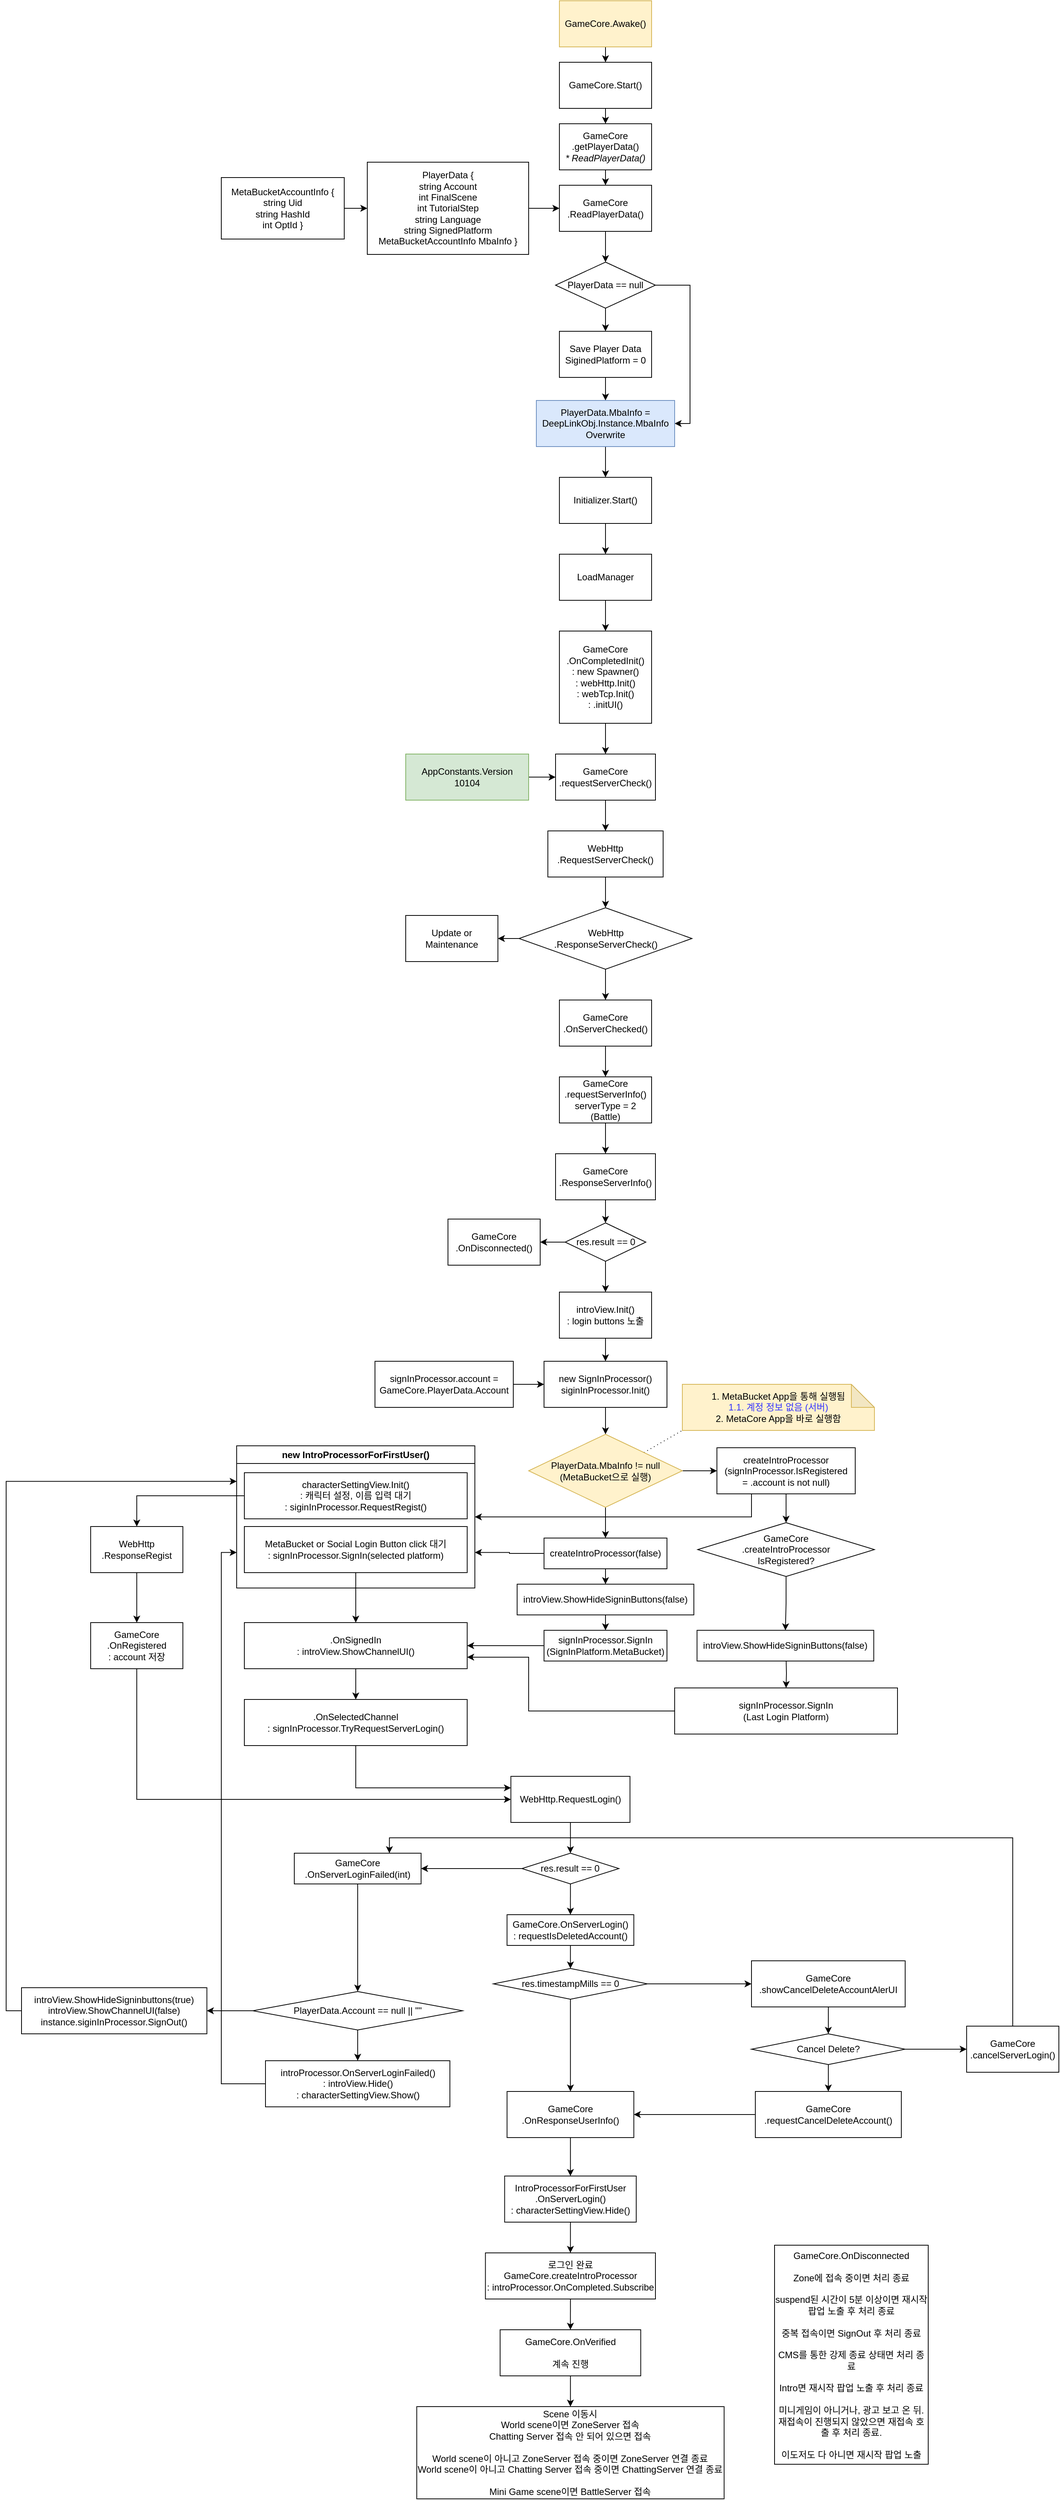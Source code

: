 <mxfile version="24.0.4" type="device" pages="2">
  <diagram name="Login Flow" id="yZMyLNfEH0QN9sd60p3B">
    <mxGraphModel dx="1941" dy="999" grid="1" gridSize="10" guides="1" tooltips="1" connect="1" arrows="1" fold="1" page="1" pageScale="1" pageWidth="827" pageHeight="1169" math="0" shadow="0">
      <root>
        <mxCell id="0" />
        <mxCell id="1" parent="0" />
        <mxCell id="XIRvb3u4yRxEIeP394ts-3" style="edgeStyle=orthogonalEdgeStyle;rounded=0;orthogonalLoop=1;jettySize=auto;html=1;exitX=0.5;exitY=1;exitDx=0;exitDy=0;entryX=0.5;entryY=0;entryDx=0;entryDy=0;" parent="1" source="XIRvb3u4yRxEIeP394ts-1" target="XIRvb3u4yRxEIeP394ts-2" edge="1">
          <mxGeometry relative="1" as="geometry" />
        </mxCell>
        <mxCell id="XIRvb3u4yRxEIeP394ts-1" value="GameCore.Awake()" style="rounded=0;whiteSpace=wrap;html=1;fillColor=#fff2cc;strokeColor=#d6b656;" parent="1" vertex="1">
          <mxGeometry width="120" height="60" as="geometry" />
        </mxCell>
        <mxCell id="XIRvb3u4yRxEIeP394ts-5" style="edgeStyle=orthogonalEdgeStyle;rounded=0;orthogonalLoop=1;jettySize=auto;html=1;exitX=0.5;exitY=1;exitDx=0;exitDy=0;entryX=0.5;entryY=0;entryDx=0;entryDy=0;" parent="1" source="XIRvb3u4yRxEIeP394ts-2" target="XIRvb3u4yRxEIeP394ts-4" edge="1">
          <mxGeometry relative="1" as="geometry" />
        </mxCell>
        <mxCell id="XIRvb3u4yRxEIeP394ts-2" value="GameCore.Start()" style="rounded=0;whiteSpace=wrap;html=1;" parent="1" vertex="1">
          <mxGeometry y="80" width="120" height="60" as="geometry" />
        </mxCell>
        <mxCell id="XIRvb3u4yRxEIeP394ts-7" style="edgeStyle=orthogonalEdgeStyle;rounded=0;orthogonalLoop=1;jettySize=auto;html=1;exitX=0.5;exitY=1;exitDx=0;exitDy=0;entryX=0.5;entryY=0;entryDx=0;entryDy=0;" parent="1" source="XIRvb3u4yRxEIeP394ts-4" target="XIRvb3u4yRxEIeP394ts-6" edge="1">
          <mxGeometry relative="1" as="geometry" />
        </mxCell>
        <mxCell id="XIRvb3u4yRxEIeP394ts-4" value="GameCore&lt;br&gt;.getPlayerData()&lt;br&gt;&lt;i&gt;* ReadPlayerData()&lt;/i&gt;" style="rounded=0;whiteSpace=wrap;html=1;" parent="1" vertex="1">
          <mxGeometry y="160" width="120" height="60" as="geometry" />
        </mxCell>
        <mxCell id="twTSxkOko8yl1DZ957Ty-1" style="edgeStyle=orthogonalEdgeStyle;rounded=0;orthogonalLoop=1;jettySize=auto;html=1;exitX=0.5;exitY=1;exitDx=0;exitDy=0;entryX=0.5;entryY=0;entryDx=0;entryDy=0;" parent="1" source="XIRvb3u4yRxEIeP394ts-6" target="XIRvb3u4yRxEIeP394ts-13" edge="1">
          <mxGeometry relative="1" as="geometry" />
        </mxCell>
        <mxCell id="XIRvb3u4yRxEIeP394ts-6" value="GameCore&lt;br&gt;.ReadPlayerData()" style="rounded=0;whiteSpace=wrap;html=1;" parent="1" vertex="1">
          <mxGeometry y="240" width="120" height="60" as="geometry" />
        </mxCell>
        <mxCell id="XIRvb3u4yRxEIeP394ts-9" style="edgeStyle=orthogonalEdgeStyle;rounded=0;orthogonalLoop=1;jettySize=auto;html=1;exitX=1;exitY=0.5;exitDx=0;exitDy=0;entryX=0;entryY=0.5;entryDx=0;entryDy=0;" parent="1" source="XIRvb3u4yRxEIeP394ts-8" target="XIRvb3u4yRxEIeP394ts-6" edge="1">
          <mxGeometry relative="1" as="geometry" />
        </mxCell>
        <mxCell id="XIRvb3u4yRxEIeP394ts-8" value="PlayerData {&lt;br&gt;string Account&lt;br&gt;int FinalScene&lt;br&gt;int TutorialStep&lt;br&gt;string Language&lt;br&gt;string SignedPlatform&lt;br&gt;MetaBucketAccountInfo MbaInfo }" style="rounded=0;whiteSpace=wrap;html=1;" parent="1" vertex="1">
          <mxGeometry x="-250" y="210" width="210" height="120" as="geometry" />
        </mxCell>
        <mxCell id="XIRvb3u4yRxEIeP394ts-12" style="edgeStyle=orthogonalEdgeStyle;rounded=0;orthogonalLoop=1;jettySize=auto;html=1;exitX=1;exitY=0.5;exitDx=0;exitDy=0;" parent="1" source="XIRvb3u4yRxEIeP394ts-10" target="XIRvb3u4yRxEIeP394ts-8" edge="1">
          <mxGeometry relative="1" as="geometry" />
        </mxCell>
        <mxCell id="XIRvb3u4yRxEIeP394ts-10" value="MetaBucketAccountInfo {&lt;br&gt;string Uid&lt;br&gt;string HashId&lt;br&gt;int OptId }" style="rounded=0;whiteSpace=wrap;html=1;" parent="1" vertex="1">
          <mxGeometry x="-440" y="230" width="160" height="80" as="geometry" />
        </mxCell>
        <mxCell id="XIRvb3u4yRxEIeP394ts-16" style="edgeStyle=orthogonalEdgeStyle;rounded=0;orthogonalLoop=1;jettySize=auto;html=1;exitX=0.5;exitY=1;exitDx=0;exitDy=0;entryX=0.5;entryY=0;entryDx=0;entryDy=0;" parent="1" source="XIRvb3u4yRxEIeP394ts-13" target="XIRvb3u4yRxEIeP394ts-15" edge="1">
          <mxGeometry relative="1" as="geometry" />
        </mxCell>
        <mxCell id="XIRvb3u4yRxEIeP394ts-19" style="edgeStyle=orthogonalEdgeStyle;rounded=0;orthogonalLoop=1;jettySize=auto;html=1;exitX=1;exitY=0.5;exitDx=0;exitDy=0;entryX=1;entryY=0.5;entryDx=0;entryDy=0;" parent="1" source="XIRvb3u4yRxEIeP394ts-13" target="XIRvb3u4yRxEIeP394ts-17" edge="1">
          <mxGeometry relative="1" as="geometry" />
        </mxCell>
        <mxCell id="XIRvb3u4yRxEIeP394ts-13" value="PlayerData == null" style="rhombus;whiteSpace=wrap;html=1;" parent="1" vertex="1">
          <mxGeometry x="-5" y="340" width="130" height="60" as="geometry" />
        </mxCell>
        <mxCell id="XIRvb3u4yRxEIeP394ts-18" style="edgeStyle=orthogonalEdgeStyle;rounded=0;orthogonalLoop=1;jettySize=auto;html=1;exitX=0.5;exitY=1;exitDx=0;exitDy=0;entryX=0.5;entryY=0;entryDx=0;entryDy=0;" parent="1" source="XIRvb3u4yRxEIeP394ts-15" target="XIRvb3u4yRxEIeP394ts-17" edge="1">
          <mxGeometry relative="1" as="geometry" />
        </mxCell>
        <mxCell id="XIRvb3u4yRxEIeP394ts-15" value="Save Player Data&lt;br&gt;SiginedPlatform = 0" style="rounded=0;whiteSpace=wrap;html=1;" parent="1" vertex="1">
          <mxGeometry y="430" width="120" height="60" as="geometry" />
        </mxCell>
        <mxCell id="XIRvb3u4yRxEIeP394ts-22" style="edgeStyle=orthogonalEdgeStyle;rounded=0;orthogonalLoop=1;jettySize=auto;html=1;exitX=0.5;exitY=1;exitDx=0;exitDy=0;" parent="1" source="XIRvb3u4yRxEIeP394ts-17" target="XIRvb3u4yRxEIeP394ts-21" edge="1">
          <mxGeometry relative="1" as="geometry" />
        </mxCell>
        <mxCell id="XIRvb3u4yRxEIeP394ts-17" value="PlayerData.MbaInfo = DeepLinkObj.Instance.MbaInfo&lt;br&gt;Overwrite" style="rounded=0;whiteSpace=wrap;html=1;fillColor=#dae8fc;strokeColor=#6c8ebf;" parent="1" vertex="1">
          <mxGeometry x="-30" y="520" width="180" height="60" as="geometry" />
        </mxCell>
        <mxCell id="XIRvb3u4yRxEIeP394ts-24" style="edgeStyle=orthogonalEdgeStyle;rounded=0;orthogonalLoop=1;jettySize=auto;html=1;exitX=0.5;exitY=1;exitDx=0;exitDy=0;entryX=0.5;entryY=0;entryDx=0;entryDy=0;" parent="1" source="XIRvb3u4yRxEIeP394ts-21" target="XIRvb3u4yRxEIeP394ts-23" edge="1">
          <mxGeometry relative="1" as="geometry" />
        </mxCell>
        <mxCell id="XIRvb3u4yRxEIeP394ts-21" value="Initializer.Start()" style="rounded=0;whiteSpace=wrap;html=1;" parent="1" vertex="1">
          <mxGeometry y="620" width="120" height="60" as="geometry" />
        </mxCell>
        <mxCell id="XIRvb3u4yRxEIeP394ts-26" style="edgeStyle=orthogonalEdgeStyle;rounded=0;orthogonalLoop=1;jettySize=auto;html=1;exitX=0.5;exitY=1;exitDx=0;exitDy=0;entryX=0.5;entryY=0;entryDx=0;entryDy=0;" parent="1" source="XIRvb3u4yRxEIeP394ts-23" target="XIRvb3u4yRxEIeP394ts-25" edge="1">
          <mxGeometry relative="1" as="geometry" />
        </mxCell>
        <mxCell id="XIRvb3u4yRxEIeP394ts-23" value="LoadManager" style="rounded=0;whiteSpace=wrap;html=1;" parent="1" vertex="1">
          <mxGeometry y="720" width="120" height="60" as="geometry" />
        </mxCell>
        <mxCell id="XIRvb3u4yRxEIeP394ts-28" style="edgeStyle=orthogonalEdgeStyle;rounded=0;orthogonalLoop=1;jettySize=auto;html=1;exitX=0.5;exitY=1;exitDx=0;exitDy=0;entryX=0.5;entryY=0;entryDx=0;entryDy=0;" parent="1" source="XIRvb3u4yRxEIeP394ts-25" target="XIRvb3u4yRxEIeP394ts-27" edge="1">
          <mxGeometry relative="1" as="geometry" />
        </mxCell>
        <mxCell id="XIRvb3u4yRxEIeP394ts-25" value="GameCore&lt;br&gt;.OnCompletedInit()&lt;br&gt;: new Spawner()&lt;br&gt;: webHttp.Init()&lt;br&gt;: webTcp.Init()&lt;br&gt;: .initUI()" style="rounded=0;whiteSpace=wrap;html=1;" parent="1" vertex="1">
          <mxGeometry y="820" width="120" height="120" as="geometry" />
        </mxCell>
        <mxCell id="XIRvb3u4yRxEIeP394ts-32" style="edgeStyle=orthogonalEdgeStyle;rounded=0;orthogonalLoop=1;jettySize=auto;html=1;exitX=0.5;exitY=1;exitDx=0;exitDy=0;entryX=0.5;entryY=0;entryDx=0;entryDy=0;" parent="1" source="XIRvb3u4yRxEIeP394ts-27" target="XIRvb3u4yRxEIeP394ts-31" edge="1">
          <mxGeometry relative="1" as="geometry" />
        </mxCell>
        <mxCell id="XIRvb3u4yRxEIeP394ts-27" value="GameCore&lt;br&gt;.requestServerCheck()" style="rounded=0;whiteSpace=wrap;html=1;" parent="1" vertex="1">
          <mxGeometry x="-5" y="980" width="130" height="60" as="geometry" />
        </mxCell>
        <mxCell id="XIRvb3u4yRxEIeP394ts-30" style="edgeStyle=orthogonalEdgeStyle;rounded=0;orthogonalLoop=1;jettySize=auto;html=1;exitX=1;exitY=0.5;exitDx=0;exitDy=0;entryX=0;entryY=0.5;entryDx=0;entryDy=0;" parent="1" source="XIRvb3u4yRxEIeP394ts-29" target="XIRvb3u4yRxEIeP394ts-27" edge="1">
          <mxGeometry relative="1" as="geometry" />
        </mxCell>
        <mxCell id="XIRvb3u4yRxEIeP394ts-29" value="AppConstants.Version&lt;br&gt;10104" style="rounded=0;whiteSpace=wrap;html=1;fillColor=#d5e8d4;strokeColor=#82b366;" parent="1" vertex="1">
          <mxGeometry x="-200" y="980" width="160" height="60" as="geometry" />
        </mxCell>
        <mxCell id="XIRvb3u4yRxEIeP394ts-35" style="edgeStyle=orthogonalEdgeStyle;rounded=0;orthogonalLoop=1;jettySize=auto;html=1;exitX=0.5;exitY=1;exitDx=0;exitDy=0;entryX=0.5;entryY=0;entryDx=0;entryDy=0;" parent="1" source="XIRvb3u4yRxEIeP394ts-31" target="XIRvb3u4yRxEIeP394ts-34" edge="1">
          <mxGeometry relative="1" as="geometry" />
        </mxCell>
        <mxCell id="XIRvb3u4yRxEIeP394ts-31" value="WebHttp&lt;br&gt;.RequestServerCheck()" style="rounded=0;whiteSpace=wrap;html=1;" parent="1" vertex="1">
          <mxGeometry x="-15" y="1080" width="150" height="60" as="geometry" />
        </mxCell>
        <mxCell id="XIRvb3u4yRxEIeP394ts-37" style="edgeStyle=orthogonalEdgeStyle;rounded=0;orthogonalLoop=1;jettySize=auto;html=1;exitX=0.5;exitY=1;exitDx=0;exitDy=0;entryX=0.5;entryY=0;entryDx=0;entryDy=0;" parent="1" source="XIRvb3u4yRxEIeP394ts-34" target="XIRvb3u4yRxEIeP394ts-36" edge="1">
          <mxGeometry relative="1" as="geometry" />
        </mxCell>
        <mxCell id="XIRvb3u4yRxEIeP394ts-39" style="edgeStyle=orthogonalEdgeStyle;rounded=0;orthogonalLoop=1;jettySize=auto;html=1;exitX=0;exitY=0.5;exitDx=0;exitDy=0;entryX=1;entryY=0.5;entryDx=0;entryDy=0;" parent="1" source="XIRvb3u4yRxEIeP394ts-34" target="XIRvb3u4yRxEIeP394ts-38" edge="1">
          <mxGeometry relative="1" as="geometry" />
        </mxCell>
        <mxCell id="XIRvb3u4yRxEIeP394ts-34" value="WebHttp&lt;br&gt;.ResponseServerCheck()" style="rhombus;whiteSpace=wrap;html=1;" parent="1" vertex="1">
          <mxGeometry x="-52.5" y="1180" width="225" height="80" as="geometry" />
        </mxCell>
        <mxCell id="XIRvb3u4yRxEIeP394ts-43" style="edgeStyle=orthogonalEdgeStyle;rounded=0;orthogonalLoop=1;jettySize=auto;html=1;exitX=0.5;exitY=1;exitDx=0;exitDy=0;entryX=0.5;entryY=0;entryDx=0;entryDy=0;" parent="1" source="XIRvb3u4yRxEIeP394ts-36" target="XIRvb3u4yRxEIeP394ts-40" edge="1">
          <mxGeometry relative="1" as="geometry" />
        </mxCell>
        <mxCell id="XIRvb3u4yRxEIeP394ts-36" value="GameCore&lt;br&gt;.OnServerChecked()" style="rounded=0;whiteSpace=wrap;html=1;" parent="1" vertex="1">
          <mxGeometry y="1300" width="120" height="60" as="geometry" />
        </mxCell>
        <mxCell id="XIRvb3u4yRxEIeP394ts-38" value="Update or Maintenance" style="rounded=0;whiteSpace=wrap;html=1;" parent="1" vertex="1">
          <mxGeometry x="-200" y="1190" width="120" height="60" as="geometry" />
        </mxCell>
        <mxCell id="XIRvb3u4yRxEIeP394ts-44" style="edgeStyle=orthogonalEdgeStyle;rounded=0;orthogonalLoop=1;jettySize=auto;html=1;exitX=0.5;exitY=1;exitDx=0;exitDy=0;entryX=0.5;entryY=0;entryDx=0;entryDy=0;" parent="1" source="XIRvb3u4yRxEIeP394ts-40" target="XIRvb3u4yRxEIeP394ts-41" edge="1">
          <mxGeometry relative="1" as="geometry" />
        </mxCell>
        <mxCell id="XIRvb3u4yRxEIeP394ts-40" value="GameCore&lt;br&gt;.requestServerInfo()&lt;br&gt;serverType = 2 (Battle)" style="rounded=0;whiteSpace=wrap;html=1;" parent="1" vertex="1">
          <mxGeometry y="1400" width="120" height="60" as="geometry" />
        </mxCell>
        <mxCell id="XIRvb3u4yRxEIeP394ts-45" style="edgeStyle=orthogonalEdgeStyle;rounded=0;orthogonalLoop=1;jettySize=auto;html=1;exitX=0.5;exitY=1;exitDx=0;exitDy=0;entryX=0.5;entryY=0;entryDx=0;entryDy=0;" parent="1" source="XIRvb3u4yRxEIeP394ts-41" target="XIRvb3u4yRxEIeP394ts-42" edge="1">
          <mxGeometry relative="1" as="geometry" />
        </mxCell>
        <mxCell id="XIRvb3u4yRxEIeP394ts-41" value="GameCore&lt;br&gt;.ResponseServerInfo()" style="rounded=0;whiteSpace=wrap;html=1;" parent="1" vertex="1">
          <mxGeometry x="-5" y="1500" width="130" height="60" as="geometry" />
        </mxCell>
        <mxCell id="XIRvb3u4yRxEIeP394ts-47" style="edgeStyle=orthogonalEdgeStyle;rounded=0;orthogonalLoop=1;jettySize=auto;html=1;exitX=0;exitY=0.5;exitDx=0;exitDy=0;entryX=1;entryY=0.5;entryDx=0;entryDy=0;" parent="1" source="XIRvb3u4yRxEIeP394ts-42" target="XIRvb3u4yRxEIeP394ts-46" edge="1">
          <mxGeometry relative="1" as="geometry" />
        </mxCell>
        <mxCell id="twTSxkOko8yl1DZ957Ty-3" style="edgeStyle=orthogonalEdgeStyle;rounded=0;orthogonalLoop=1;jettySize=auto;html=1;exitX=0.5;exitY=1;exitDx=0;exitDy=0;entryX=0.5;entryY=0;entryDx=0;entryDy=0;" parent="1" source="XIRvb3u4yRxEIeP394ts-42" target="twTSxkOko8yl1DZ957Ty-2" edge="1">
          <mxGeometry relative="1" as="geometry" />
        </mxCell>
        <mxCell id="XIRvb3u4yRxEIeP394ts-42" value="res.result == 0" style="rhombus;whiteSpace=wrap;html=1;" parent="1" vertex="1">
          <mxGeometry x="7.5" y="1590" width="105" height="50" as="geometry" />
        </mxCell>
        <mxCell id="XIRvb3u4yRxEIeP394ts-46" value="GameCore&lt;br&gt;.OnDisconnected()" style="rounded=0;whiteSpace=wrap;html=1;" parent="1" vertex="1">
          <mxGeometry x="-145" y="1585" width="120" height="60" as="geometry" />
        </mxCell>
        <mxCell id="XIRvb3u4yRxEIeP394ts-53" style="edgeStyle=orthogonalEdgeStyle;rounded=0;orthogonalLoop=1;jettySize=auto;html=1;exitX=0.5;exitY=1;exitDx=0;exitDy=0;" parent="1" source="XIRvb3u4yRxEIeP394ts-49" target="XIRvb3u4yRxEIeP394ts-51" edge="1">
          <mxGeometry relative="1" as="geometry" />
        </mxCell>
        <mxCell id="XIRvb3u4yRxEIeP394ts-59" style="edgeStyle=orthogonalEdgeStyle;rounded=0;orthogonalLoop=1;jettySize=auto;html=1;exitX=1;exitY=0.5;exitDx=0;exitDy=0;entryX=0;entryY=0.5;entryDx=0;entryDy=0;" parent="1" source="XIRvb3u4yRxEIeP394ts-49" target="XIRvb3u4yRxEIeP394ts-55" edge="1">
          <mxGeometry relative="1" as="geometry" />
        </mxCell>
        <mxCell id="twTSxkOko8yl1DZ957Ty-81" style="rounded=0;orthogonalLoop=1;jettySize=auto;html=1;exitX=1;exitY=0;exitDx=0;exitDy=0;entryX=0;entryY=1;entryDx=0;entryDy=0;entryPerimeter=0;dashed=1;dashPattern=1 4;endArrow=none;endFill=0;" parent="1" source="XIRvb3u4yRxEIeP394ts-49" target="twTSxkOko8yl1DZ957Ty-59" edge="1">
          <mxGeometry relative="1" as="geometry" />
        </mxCell>
        <mxCell id="XIRvb3u4yRxEIeP394ts-49" value="PlayerData.MbaInfo != null&lt;br&gt;(MetaBucket으로 실행)" style="rhombus;whiteSpace=wrap;html=1;fillColor=#fff2cc;strokeColor=#d6b656;" parent="1" vertex="1">
          <mxGeometry x="-40" y="1865" width="200" height="95" as="geometry" />
        </mxCell>
        <mxCell id="twTSxkOko8yl1DZ957Ty-55" style="edgeStyle=orthogonalEdgeStyle;rounded=0;orthogonalLoop=1;jettySize=auto;html=1;exitX=0;exitY=0.5;exitDx=0;exitDy=0;entryX=1;entryY=0.75;entryDx=0;entryDy=0;" parent="1" source="XIRvb3u4yRxEIeP394ts-51" target="twTSxkOko8yl1DZ957Ty-60" edge="1">
          <mxGeometry relative="1" as="geometry">
            <mxPoint x="700" y="2011.25" as="targetPoint" />
          </mxGeometry>
        </mxCell>
        <mxCell id="r2GIe1Zh89TINreVmSlf-2" style="edgeStyle=orthogonalEdgeStyle;rounded=0;orthogonalLoop=1;jettySize=auto;html=1;exitX=0.5;exitY=1;exitDx=0;exitDy=0;entryX=0.5;entryY=0;entryDx=0;entryDy=0;" parent="1" source="XIRvb3u4yRxEIeP394ts-51" target="r2GIe1Zh89TINreVmSlf-1" edge="1">
          <mxGeometry relative="1" as="geometry" />
        </mxCell>
        <mxCell id="XIRvb3u4yRxEIeP394ts-51" value="createIntroProcessor(false)" style="rounded=0;whiteSpace=wrap;html=1;" parent="1" vertex="1">
          <mxGeometry x="-20" y="2000" width="160" height="40" as="geometry" />
        </mxCell>
        <mxCell id="twTSxkOko8yl1DZ957Ty-56" style="edgeStyle=orthogonalEdgeStyle;rounded=0;orthogonalLoop=1;jettySize=auto;html=1;exitX=0;exitY=0.5;exitDx=0;exitDy=0;entryX=1;entryY=0.5;entryDx=0;entryDy=0;" parent="1" source="XIRvb3u4yRxEIeP394ts-52" target="twTSxkOko8yl1DZ957Ty-19" edge="1">
          <mxGeometry relative="1" as="geometry" />
        </mxCell>
        <mxCell id="XIRvb3u4yRxEIeP394ts-52" value="signInProcessor.SignIn&lt;br&gt;(SignInPlatform.MetaBucket)" style="rounded=0;whiteSpace=wrap;html=1;" parent="1" vertex="1">
          <mxGeometry x="-20" y="2120" width="160" height="40" as="geometry" />
        </mxCell>
        <mxCell id="twTSxkOko8yl1DZ957Ty-14" style="edgeStyle=orthogonalEdgeStyle;rounded=0;orthogonalLoop=1;jettySize=auto;html=1;exitX=0.5;exitY=1;exitDx=0;exitDy=0;entryX=0.5;entryY=0;entryDx=0;entryDy=0;" parent="1" source="XIRvb3u4yRxEIeP394ts-55" target="twTSxkOko8yl1DZ957Ty-12" edge="1">
          <mxGeometry relative="1" as="geometry" />
        </mxCell>
        <mxCell id="r2GIe1Zh89TINreVmSlf-5" style="edgeStyle=orthogonalEdgeStyle;rounded=0;orthogonalLoop=1;jettySize=auto;html=1;exitX=0.25;exitY=1;exitDx=0;exitDy=0;entryX=1;entryY=0.5;entryDx=0;entryDy=0;" parent="1" source="XIRvb3u4yRxEIeP394ts-55" target="twTSxkOko8yl1DZ957Ty-60" edge="1">
          <mxGeometry relative="1" as="geometry" />
        </mxCell>
        <mxCell id="XIRvb3u4yRxEIeP394ts-55" value="createIntroProcessor&lt;br&gt;(signInProcessor.IsRegistered&lt;br&gt;= .account is not null)" style="rounded=0;whiteSpace=wrap;html=1;" parent="1" vertex="1">
          <mxGeometry x="205.01" y="1882.5" width="180" height="60" as="geometry" />
        </mxCell>
        <mxCell id="XIRvb3u4yRxEIeP394ts-58" style="edgeStyle=orthogonalEdgeStyle;rounded=0;orthogonalLoop=1;jettySize=auto;html=1;exitX=0.5;exitY=1;exitDx=0;exitDy=0;entryX=0.5;entryY=0;entryDx=0;entryDy=0;" parent="1" source="XIRvb3u4yRxEIeP394ts-56" target="XIRvb3u4yRxEIeP394ts-49" edge="1">
          <mxGeometry relative="1" as="geometry" />
        </mxCell>
        <mxCell id="XIRvb3u4yRxEIeP394ts-56" value="new SignInProcessor()&lt;br&gt;siginInProcessor.Init()" style="rounded=0;whiteSpace=wrap;html=1;" parent="1" vertex="1">
          <mxGeometry x="-20" y="1770" width="160" height="60" as="geometry" />
        </mxCell>
        <mxCell id="twTSxkOko8yl1DZ957Ty-4" style="edgeStyle=orthogonalEdgeStyle;rounded=0;orthogonalLoop=1;jettySize=auto;html=1;exitX=0.5;exitY=1;exitDx=0;exitDy=0;entryX=0.5;entryY=0;entryDx=0;entryDy=0;" parent="1" source="twTSxkOko8yl1DZ957Ty-2" target="XIRvb3u4yRxEIeP394ts-56" edge="1">
          <mxGeometry relative="1" as="geometry" />
        </mxCell>
        <mxCell id="twTSxkOko8yl1DZ957Ty-2" value="introView.Init()&lt;br&gt;: login buttons 노출" style="rounded=0;whiteSpace=wrap;html=1;" parent="1" vertex="1">
          <mxGeometry y="1680" width="120" height="60" as="geometry" />
        </mxCell>
        <mxCell id="twTSxkOko8yl1DZ957Ty-6" style="edgeStyle=orthogonalEdgeStyle;rounded=0;orthogonalLoop=1;jettySize=auto;html=1;exitX=1;exitY=0.5;exitDx=0;exitDy=0;entryX=0;entryY=0.5;entryDx=0;entryDy=0;" parent="1" source="twTSxkOko8yl1DZ957Ty-5" target="XIRvb3u4yRxEIeP394ts-56" edge="1">
          <mxGeometry relative="1" as="geometry" />
        </mxCell>
        <mxCell id="twTSxkOko8yl1DZ957Ty-5" value="signInProcessor.account = GameCore.PlayerData.Account" style="rounded=0;whiteSpace=wrap;html=1;" parent="1" vertex="1">
          <mxGeometry x="-240" y="1770" width="180" height="60" as="geometry" />
        </mxCell>
        <mxCell id="twTSxkOko8yl1DZ957Ty-16" style="edgeStyle=orthogonalEdgeStyle;rounded=0;orthogonalLoop=1;jettySize=auto;html=1;exitX=0.5;exitY=1;exitDx=0;exitDy=0;entryX=0.5;entryY=0;entryDx=0;entryDy=0;" parent="1" source="twTSxkOko8yl1DZ957Ty-12" target="r2GIe1Zh89TINreVmSlf-6" edge="1">
          <mxGeometry relative="1" as="geometry">
            <mxPoint x="295.015" y="2095" as="targetPoint" />
          </mxGeometry>
        </mxCell>
        <mxCell id="twTSxkOko8yl1DZ957Ty-12" value="GameCore&lt;br&gt;.createIntroProcessor&lt;br&gt;IsRegistered?" style="rhombus;whiteSpace=wrap;html=1;" parent="1" vertex="1">
          <mxGeometry x="180" y="1980" width="230" height="70" as="geometry" />
        </mxCell>
        <mxCell id="twTSxkOko8yl1DZ957Ty-23" style="edgeStyle=orthogonalEdgeStyle;rounded=0;orthogonalLoop=1;jettySize=auto;html=1;exitX=0.5;exitY=1;exitDx=0;exitDy=0;entryX=0.5;entryY=0;entryDx=0;entryDy=0;" parent="1" target="twTSxkOko8yl1DZ957Ty-22" edge="1">
          <mxGeometry relative="1" as="geometry">
            <mxPoint x="295.015" y="2155" as="sourcePoint" />
          </mxGeometry>
        </mxCell>
        <mxCell id="twTSxkOko8yl1DZ957Ty-25" style="edgeStyle=orthogonalEdgeStyle;rounded=0;orthogonalLoop=1;jettySize=auto;html=1;exitX=0.5;exitY=1;exitDx=0;exitDy=0;entryX=0.5;entryY=0;entryDx=0;entryDy=0;" parent="1" source="twTSxkOko8yl1DZ957Ty-19" target="twTSxkOko8yl1DZ957Ty-24" edge="1">
          <mxGeometry relative="1" as="geometry" />
        </mxCell>
        <mxCell id="twTSxkOko8yl1DZ957Ty-19" value=".OnSignedIn&lt;br&gt;: introView.ShowChannelUI()" style="rounded=0;whiteSpace=wrap;html=1;" parent="1" vertex="1">
          <mxGeometry x="-410" y="2110" width="290" height="60" as="geometry" />
        </mxCell>
        <mxCell id="r2GIe1Zh89TINreVmSlf-8" style="edgeStyle=orthogonalEdgeStyle;rounded=0;orthogonalLoop=1;jettySize=auto;html=1;exitX=0;exitY=0.5;exitDx=0;exitDy=0;entryX=1;entryY=0.75;entryDx=0;entryDy=0;" parent="1" source="twTSxkOko8yl1DZ957Ty-22" target="twTSxkOko8yl1DZ957Ty-19" edge="1">
          <mxGeometry relative="1" as="geometry">
            <Array as="points">
              <mxPoint x="-40" y="2225" />
              <mxPoint x="-40" y="2155" />
            </Array>
          </mxGeometry>
        </mxCell>
        <mxCell id="twTSxkOko8yl1DZ957Ty-22" value="signInProcessor.SignIn&lt;br&gt;(Last Login Platform)" style="rounded=0;whiteSpace=wrap;html=1;" parent="1" vertex="1">
          <mxGeometry x="150.01" y="2195" width="290" height="60" as="geometry" />
        </mxCell>
        <mxCell id="twTSxkOko8yl1DZ957Ty-28" style="edgeStyle=orthogonalEdgeStyle;rounded=0;orthogonalLoop=1;jettySize=auto;html=1;exitX=0.5;exitY=1;exitDx=0;exitDy=0;entryX=0;entryY=0.25;entryDx=0;entryDy=0;" parent="1" source="twTSxkOko8yl1DZ957Ty-24" target="twTSxkOko8yl1DZ957Ty-26" edge="1">
          <mxGeometry relative="1" as="geometry" />
        </mxCell>
        <mxCell id="twTSxkOko8yl1DZ957Ty-24" value=".OnSelectedChannel&lt;br&gt;: signInProcessor.TryRequestServerLogin()" style="rounded=0;whiteSpace=wrap;html=1;" parent="1" vertex="1">
          <mxGeometry x="-410" y="2210" width="290" height="60" as="geometry" />
        </mxCell>
        <mxCell id="twTSxkOko8yl1DZ957Ty-41" style="edgeStyle=orthogonalEdgeStyle;rounded=0;orthogonalLoop=1;jettySize=auto;html=1;exitX=0.5;exitY=1;exitDx=0;exitDy=0;entryX=0.5;entryY=0;entryDx=0;entryDy=0;" parent="1" source="twTSxkOko8yl1DZ957Ty-26" target="twTSxkOko8yl1DZ957Ty-40" edge="1">
          <mxGeometry relative="1" as="geometry" />
        </mxCell>
        <mxCell id="twTSxkOko8yl1DZ957Ty-26" value="WebHttp.RequestLogin()" style="rounded=0;whiteSpace=wrap;html=1;" parent="1" vertex="1">
          <mxGeometry x="-63.14" y="2310" width="155" height="60" as="geometry" />
        </mxCell>
        <mxCell id="K_UThX5w2FyFl1FN_E_i-3" style="edgeStyle=orthogonalEdgeStyle;rounded=0;orthogonalLoop=1;jettySize=auto;html=1;exitX=0.5;exitY=1;exitDx=0;exitDy=0;entryX=0.5;entryY=0;entryDx=0;entryDy=0;" parent="1" source="twTSxkOko8yl1DZ957Ty-29" target="K_UThX5w2FyFl1FN_E_i-1" edge="1">
          <mxGeometry relative="1" as="geometry" />
        </mxCell>
        <mxCell id="twTSxkOko8yl1DZ957Ty-29" value="GameCore.OnServerLogin()&lt;br&gt;: requestIsDeletedAccount()" style="rounded=0;whiteSpace=wrap;html=1;" parent="1" vertex="1">
          <mxGeometry x="-68.14" y="2490" width="165" height="40" as="geometry" />
        </mxCell>
        <mxCell id="twTSxkOko8yl1DZ957Ty-36" style="edgeStyle=orthogonalEdgeStyle;rounded=0;orthogonalLoop=1;jettySize=auto;html=1;exitX=0.5;exitY=1;exitDx=0;exitDy=0;entryX=0.5;entryY=0;entryDx=0;entryDy=0;" parent="1" source="twTSxkOko8yl1DZ957Ty-31" target="twTSxkOko8yl1DZ957Ty-34" edge="1">
          <mxGeometry relative="1" as="geometry" />
        </mxCell>
        <mxCell id="twTSxkOko8yl1DZ957Ty-31" value="GameCore&lt;br&gt;.OnResponseUserInfo()" style="rounded=0;whiteSpace=wrap;html=1;" parent="1" vertex="1">
          <mxGeometry x="-68.13" y="2720" width="165" height="60" as="geometry" />
        </mxCell>
        <mxCell id="twTSxkOko8yl1DZ957Ty-68" style="edgeStyle=orthogonalEdgeStyle;rounded=0;orthogonalLoop=1;jettySize=auto;html=1;exitX=0.5;exitY=1;exitDx=0;exitDy=0;entryX=0.5;entryY=0;entryDx=0;entryDy=0;" parent="1" source="twTSxkOko8yl1DZ957Ty-34" target="twTSxkOko8yl1DZ957Ty-65" edge="1">
          <mxGeometry relative="1" as="geometry" />
        </mxCell>
        <mxCell id="twTSxkOko8yl1DZ957Ty-34" value="IntroProcessorForFirstUser&lt;br&gt;.OnServerLogin()&lt;br&gt;: characterSettingView.Hide()" style="rounded=0;whiteSpace=wrap;html=1;" parent="1" vertex="1">
          <mxGeometry x="-71.26" y="2830" width="171.25" height="60" as="geometry" />
        </mxCell>
        <mxCell id="twTSxkOko8yl1DZ957Ty-42" style="edgeStyle=orthogonalEdgeStyle;rounded=0;orthogonalLoop=1;jettySize=auto;html=1;exitX=0.5;exitY=1;exitDx=0;exitDy=0;entryX=0.5;entryY=0;entryDx=0;entryDy=0;" parent="1" source="twTSxkOko8yl1DZ957Ty-40" target="twTSxkOko8yl1DZ957Ty-29" edge="1">
          <mxGeometry relative="1" as="geometry" />
        </mxCell>
        <mxCell id="twTSxkOko8yl1DZ957Ty-45" style="edgeStyle=orthogonalEdgeStyle;rounded=0;orthogonalLoop=1;jettySize=auto;html=1;exitX=0;exitY=0.5;exitDx=0;exitDy=0;entryX=1;entryY=0.5;entryDx=0;entryDy=0;strokeColor=#000000;" parent="1" source="twTSxkOko8yl1DZ957Ty-40" target="twTSxkOko8yl1DZ957Ty-44" edge="1">
          <mxGeometry relative="1" as="geometry" />
        </mxCell>
        <mxCell id="twTSxkOko8yl1DZ957Ty-40" value="res.result == 0" style="rhombus;whiteSpace=wrap;html=1;" parent="1" vertex="1">
          <mxGeometry x="-48.76" y="2410" width="126.25" height="40" as="geometry" />
        </mxCell>
        <mxCell id="twTSxkOko8yl1DZ957Ty-49" style="edgeStyle=orthogonalEdgeStyle;rounded=0;orthogonalLoop=1;jettySize=auto;html=1;exitX=0.5;exitY=1;exitDx=0;exitDy=0;strokeColor=#000000;entryX=0.5;entryY=0;entryDx=0;entryDy=0;" parent="1" source="twTSxkOko8yl1DZ957Ty-44" target="twTSxkOko8yl1DZ957Ty-50" edge="1">
          <mxGeometry relative="1" as="geometry" />
        </mxCell>
        <mxCell id="twTSxkOko8yl1DZ957Ty-44" value="GameCore&lt;br&gt;.OnServerLoginFailed(int)" style="rounded=0;whiteSpace=wrap;html=1;" parent="1" vertex="1">
          <mxGeometry x="-345" y="2410" width="165" height="40" as="geometry" />
        </mxCell>
        <mxCell id="twTSxkOko8yl1DZ957Ty-64" style="edgeStyle=orthogonalEdgeStyle;rounded=0;orthogonalLoop=1;jettySize=auto;html=1;exitX=0;exitY=0.5;exitDx=0;exitDy=0;entryX=0;entryY=0.25;entryDx=0;entryDy=0;strokeColor=#000000;" parent="1" source="twTSxkOko8yl1DZ957Ty-47" target="twTSxkOko8yl1DZ957Ty-60" edge="1">
          <mxGeometry relative="1" as="geometry">
            <Array as="points">
              <mxPoint x="-720" y="2615" />
              <mxPoint x="-720" y="1926" />
            </Array>
          </mxGeometry>
        </mxCell>
        <mxCell id="twTSxkOko8yl1DZ957Ty-47" value="introView.ShowHideSigninbuttons(true)&lt;br&gt;introView.ShowChannelUI(false)&lt;br&gt;instance.siginInProcessor.SignOut()" style="rounded=0;whiteSpace=wrap;html=1;" parent="1" vertex="1">
          <mxGeometry x="-700" y="2585" width="241.25" height="60" as="geometry" />
        </mxCell>
        <mxCell id="twTSxkOko8yl1DZ957Ty-54" style="edgeStyle=orthogonalEdgeStyle;rounded=0;orthogonalLoop=1;jettySize=auto;html=1;exitX=0.5;exitY=1;exitDx=0;exitDy=0;entryX=0.5;entryY=0;entryDx=0;entryDy=0;" parent="1" source="twTSxkOko8yl1DZ957Ty-50" target="twTSxkOko8yl1DZ957Ty-53" edge="1">
          <mxGeometry relative="1" as="geometry" />
        </mxCell>
        <mxCell id="r2GIe1Zh89TINreVmSlf-4" style="edgeStyle=orthogonalEdgeStyle;rounded=0;orthogonalLoop=1;jettySize=auto;html=1;exitX=0;exitY=0.5;exitDx=0;exitDy=0;entryX=1;entryY=0.5;entryDx=0;entryDy=0;" parent="1" source="twTSxkOko8yl1DZ957Ty-50" target="twTSxkOko8yl1DZ957Ty-47" edge="1">
          <mxGeometry relative="1" as="geometry" />
        </mxCell>
        <mxCell id="twTSxkOko8yl1DZ957Ty-50" value="PlayerData.Account == null || &quot;&quot;" style="rhombus;whiteSpace=wrap;html=1;" parent="1" vertex="1">
          <mxGeometry x="-399" y="2590" width="273" height="50" as="geometry" />
        </mxCell>
        <mxCell id="r2GIe1Zh89TINreVmSlf-10" style="edgeStyle=orthogonalEdgeStyle;rounded=0;orthogonalLoop=1;jettySize=auto;html=1;exitX=0;exitY=0.5;exitDx=0;exitDy=0;entryX=0;entryY=0.75;entryDx=0;entryDy=0;" parent="1" source="twTSxkOko8yl1DZ957Ty-53" target="twTSxkOko8yl1DZ957Ty-60" edge="1">
          <mxGeometry relative="1" as="geometry" />
        </mxCell>
        <mxCell id="twTSxkOko8yl1DZ957Ty-53" value="introProcessor.OnServerLoginFailed()&lt;br&gt;: introView.Hide()&lt;br&gt;: characterSettingView.Show()" style="rounded=0;whiteSpace=wrap;html=1;" parent="1" vertex="1">
          <mxGeometry x="-382.5" y="2680" width="240" height="60" as="geometry" />
        </mxCell>
        <mxCell id="twTSxkOko8yl1DZ957Ty-59" value="1. MetaBucket App을 통해 실행됨&lt;br style=&quot;border-color: var(--border-color);&quot;&gt;&lt;font style=&quot;border-color: var(--border-color);&quot; color=&quot;#3333ff&quot;&gt;1.1. 계정 정보 없음 (서버)&lt;/font&gt;&lt;br style=&quot;border-color: var(--border-color);&quot;&gt;2. MetaCore App을 바로 실행함" style="shape=note;whiteSpace=wrap;html=1;backgroundOutline=1;darkOpacity=0.05;fillColor=#fff2cc;strokeColor=#d6b656;" parent="1" vertex="1">
          <mxGeometry x="160" y="1800" width="250" height="60" as="geometry" />
        </mxCell>
        <mxCell id="twTSxkOko8yl1DZ957Ty-60" value="new IntroProcessorForFirstUser()" style="swimlane;whiteSpace=wrap;html=1;" parent="1" vertex="1">
          <mxGeometry x="-420" y="1880" width="310" height="185" as="geometry" />
        </mxCell>
        <mxCell id="twTSxkOko8yl1DZ957Ty-61" value="characterSettingView.Init()&lt;br&gt;: 캐릭터 설정, 이름 입력 대기&lt;br&gt;: siginInProcessor.RequestRegist()" style="rounded=0;whiteSpace=wrap;html=1;" parent="twTSxkOko8yl1DZ957Ty-60" vertex="1">
          <mxGeometry x="10" y="35" width="290" height="60" as="geometry" />
        </mxCell>
        <mxCell id="twTSxkOko8yl1DZ957Ty-62" value="MetaBucket or Social Login Button click 대기&lt;br&gt;: signInProcessor.SignIn(selected platform)" style="rounded=0;whiteSpace=wrap;html=1;" parent="twTSxkOko8yl1DZ957Ty-60" vertex="1">
          <mxGeometry x="10" y="105" width="290" height="60" as="geometry" />
        </mxCell>
        <mxCell id="twTSxkOko8yl1DZ957Ty-65" value="로그인 완료&lt;br&gt;GameCore.createIntroProcessor&lt;br&gt;: introProcessor.OnCompleted.Subscribe" style="rounded=0;whiteSpace=wrap;html=1;" parent="1" vertex="1">
          <mxGeometry x="-96.26" y="2930" width="221.25" height="60" as="geometry" />
        </mxCell>
        <mxCell id="twTSxkOko8yl1DZ957Ty-72" style="edgeStyle=orthogonalEdgeStyle;rounded=0;orthogonalLoop=1;jettySize=auto;html=1;exitX=0.5;exitY=1;exitDx=0;exitDy=0;entryX=0.5;entryY=0;entryDx=0;entryDy=0;" parent="1" source="twTSxkOko8yl1DZ957Ty-69" target="twTSxkOko8yl1DZ957Ty-71" edge="1">
          <mxGeometry relative="1" as="geometry" />
        </mxCell>
        <mxCell id="twTSxkOko8yl1DZ957Ty-69" value="WebHttp&lt;br&gt;.ResponseRegist" style="rounded=0;whiteSpace=wrap;html=1;" parent="1" vertex="1">
          <mxGeometry x="-610" y="1985" width="120" height="60" as="geometry" />
        </mxCell>
        <mxCell id="twTSxkOko8yl1DZ957Ty-70" style="edgeStyle=orthogonalEdgeStyle;rounded=0;orthogonalLoop=1;jettySize=auto;html=1;exitX=0;exitY=0.5;exitDx=0;exitDy=0;entryX=0.5;entryY=0;entryDx=0;entryDy=0;" parent="1" source="twTSxkOko8yl1DZ957Ty-61" target="twTSxkOko8yl1DZ957Ty-69" edge="1">
          <mxGeometry relative="1" as="geometry" />
        </mxCell>
        <mxCell id="twTSxkOko8yl1DZ957Ty-80" style="edgeStyle=orthogonalEdgeStyle;rounded=0;orthogonalLoop=1;jettySize=auto;html=1;exitX=0.5;exitY=1;exitDx=0;exitDy=0;entryX=0;entryY=0.5;entryDx=0;entryDy=0;" parent="1" source="twTSxkOko8yl1DZ957Ty-71" target="twTSxkOko8yl1DZ957Ty-26" edge="1">
          <mxGeometry relative="1" as="geometry" />
        </mxCell>
        <mxCell id="twTSxkOko8yl1DZ957Ty-71" value="GameCore&lt;br&gt;.OnRegistered&lt;br&gt;: account 저장" style="rounded=0;whiteSpace=wrap;html=1;" parent="1" vertex="1">
          <mxGeometry x="-610" y="2110" width="120" height="60" as="geometry" />
        </mxCell>
        <mxCell id="twTSxkOko8yl1DZ957Ty-82" style="edgeStyle=orthogonalEdgeStyle;rounded=0;orthogonalLoop=1;jettySize=auto;html=1;exitX=0.5;exitY=1;exitDx=0;exitDy=0;entryX=0.5;entryY=0;entryDx=0;entryDy=0;" parent="1" source="twTSxkOko8yl1DZ957Ty-62" target="twTSxkOko8yl1DZ957Ty-19" edge="1">
          <mxGeometry relative="1" as="geometry" />
        </mxCell>
        <mxCell id="twTSxkOko8yl1DZ957Ty-86" style="edgeStyle=orthogonalEdgeStyle;rounded=0;orthogonalLoop=1;jettySize=auto;html=1;exitX=0.5;exitY=1;exitDx=0;exitDy=0;entryX=0.5;entryY=0;entryDx=0;entryDy=0;" parent="1" source="twTSxkOko8yl1DZ957Ty-65" target="twTSxkOko8yl1DZ957Ty-85" edge="1">
          <mxGeometry relative="1" as="geometry">
            <mxPoint x="22.5" y="3370" as="sourcePoint" />
          </mxGeometry>
        </mxCell>
        <mxCell id="C1g7vWia5_6TVQ5yg0nz-1" style="edgeStyle=orthogonalEdgeStyle;rounded=0;orthogonalLoop=1;jettySize=auto;html=1;exitX=0.5;exitY=1;exitDx=0;exitDy=0;entryX=0.5;entryY=0;entryDx=0;entryDy=0;" edge="1" parent="1" source="twTSxkOko8yl1DZ957Ty-85" target="wInohihnlfeqzAoBdYdE-7">
          <mxGeometry relative="1" as="geometry" />
        </mxCell>
        <mxCell id="twTSxkOko8yl1DZ957Ty-85" value="GameCore.OnVerified&lt;br&gt;&lt;br&gt;계속 진행" style="rounded=0;whiteSpace=wrap;html=1;" parent="1" vertex="1">
          <mxGeometry x="-77.14" y="3030" width="183" height="60" as="geometry" />
        </mxCell>
        <mxCell id="r2GIe1Zh89TINreVmSlf-3" style="edgeStyle=orthogonalEdgeStyle;rounded=0;orthogonalLoop=1;jettySize=auto;html=1;exitX=0.5;exitY=1;exitDx=0;exitDy=0;entryX=0.5;entryY=0;entryDx=0;entryDy=0;" parent="1" source="r2GIe1Zh89TINreVmSlf-1" target="XIRvb3u4yRxEIeP394ts-52" edge="1">
          <mxGeometry relative="1" as="geometry" />
        </mxCell>
        <mxCell id="r2GIe1Zh89TINreVmSlf-1" value="introView.ShowHideSigninButtons(false)" style="rounded=0;whiteSpace=wrap;html=1;" parent="1" vertex="1">
          <mxGeometry x="-55" y="2060" width="230" height="40" as="geometry" />
        </mxCell>
        <mxCell id="r2GIe1Zh89TINreVmSlf-6" value="introView.ShowHideSigninButtons(false)" style="rounded=0;whiteSpace=wrap;html=1;" parent="1" vertex="1">
          <mxGeometry x="179.13" y="2120" width="230" height="40" as="geometry" />
        </mxCell>
        <mxCell id="K_UThX5w2FyFl1FN_E_i-6" style="edgeStyle=orthogonalEdgeStyle;rounded=0;orthogonalLoop=1;jettySize=auto;html=1;exitX=0.5;exitY=1;exitDx=0;exitDy=0;entryX=0.5;entryY=0;entryDx=0;entryDy=0;" parent="1" source="K_UThX5w2FyFl1FN_E_i-1" target="twTSxkOko8yl1DZ957Ty-31" edge="1">
          <mxGeometry relative="1" as="geometry">
            <mxPoint x="14.38" y="2730" as="targetPoint" />
          </mxGeometry>
        </mxCell>
        <mxCell id="K_UThX5w2FyFl1FN_E_i-9" style="edgeStyle=orthogonalEdgeStyle;rounded=0;orthogonalLoop=1;jettySize=auto;html=1;exitX=1;exitY=0.5;exitDx=0;exitDy=0;entryX=0;entryY=0.5;entryDx=0;entryDy=0;" parent="1" source="K_UThX5w2FyFl1FN_E_i-1" target="K_UThX5w2FyFl1FN_E_i-7" edge="1">
          <mxGeometry relative="1" as="geometry" />
        </mxCell>
        <mxCell id="K_UThX5w2FyFl1FN_E_i-1" value="res.timestampMills == 0" style="rhombus;whiteSpace=wrap;html=1;" parent="1" vertex="1">
          <mxGeometry x="-85.89" y="2560" width="200.51" height="40" as="geometry" />
        </mxCell>
        <mxCell id="K_UThX5w2FyFl1FN_E_i-10" style="edgeStyle=orthogonalEdgeStyle;rounded=0;orthogonalLoop=1;jettySize=auto;html=1;exitX=0.5;exitY=1;exitDx=0;exitDy=0;entryX=0.5;entryY=0;entryDx=0;entryDy=0;" parent="1" source="K_UThX5w2FyFl1FN_E_i-7" target="K_UThX5w2FyFl1FN_E_i-8" edge="1">
          <mxGeometry relative="1" as="geometry" />
        </mxCell>
        <mxCell id="K_UThX5w2FyFl1FN_E_i-7" value="GameCore&lt;br&gt;.showCancelDeleteAccountAlerUI" style="rounded=0;whiteSpace=wrap;html=1;" parent="1" vertex="1">
          <mxGeometry x="250" y="2550" width="200" height="60" as="geometry" />
        </mxCell>
        <mxCell id="K_UThX5w2FyFl1FN_E_i-12" style="edgeStyle=orthogonalEdgeStyle;rounded=0;orthogonalLoop=1;jettySize=auto;html=1;exitX=1;exitY=0.5;exitDx=0;exitDy=0;entryX=0;entryY=0.5;entryDx=0;entryDy=0;" parent="1" source="K_UThX5w2FyFl1FN_E_i-8" target="K_UThX5w2FyFl1FN_E_i-11" edge="1">
          <mxGeometry relative="1" as="geometry" />
        </mxCell>
        <mxCell id="K_UThX5w2FyFl1FN_E_i-15" style="edgeStyle=orthogonalEdgeStyle;rounded=0;orthogonalLoop=1;jettySize=auto;html=1;exitX=0.5;exitY=1;exitDx=0;exitDy=0;entryX=0.5;entryY=0;entryDx=0;entryDy=0;" parent="1" source="K_UThX5w2FyFl1FN_E_i-8" target="K_UThX5w2FyFl1FN_E_i-14" edge="1">
          <mxGeometry relative="1" as="geometry" />
        </mxCell>
        <mxCell id="K_UThX5w2FyFl1FN_E_i-8" value="Cancel Delete?" style="rhombus;whiteSpace=wrap;html=1;" parent="1" vertex="1">
          <mxGeometry x="250" y="2645" width="200" height="40" as="geometry" />
        </mxCell>
        <mxCell id="K_UThX5w2FyFl1FN_E_i-13" style="edgeStyle=orthogonalEdgeStyle;rounded=0;orthogonalLoop=1;jettySize=auto;html=1;exitX=0.5;exitY=0;exitDx=0;exitDy=0;entryX=0.75;entryY=0;entryDx=0;entryDy=0;" parent="1" source="K_UThX5w2FyFl1FN_E_i-11" target="twTSxkOko8yl1DZ957Ty-44" edge="1">
          <mxGeometry relative="1" as="geometry" />
        </mxCell>
        <mxCell id="K_UThX5w2FyFl1FN_E_i-11" value="GameCore&lt;br&gt;.cancelServerLogin()" style="rounded=0;whiteSpace=wrap;html=1;" parent="1" vertex="1">
          <mxGeometry x="530" y="2635" width="120" height="60" as="geometry" />
        </mxCell>
        <mxCell id="K_UThX5w2FyFl1FN_E_i-16" style="edgeStyle=orthogonalEdgeStyle;rounded=0;orthogonalLoop=1;jettySize=auto;html=1;exitX=0;exitY=0.5;exitDx=0;exitDy=0;entryX=1;entryY=0.5;entryDx=0;entryDy=0;" parent="1" source="K_UThX5w2FyFl1FN_E_i-14" target="twTSxkOko8yl1DZ957Ty-31" edge="1">
          <mxGeometry relative="1" as="geometry">
            <mxPoint x="74.38" y="2750" as="targetPoint" />
          </mxGeometry>
        </mxCell>
        <mxCell id="K_UThX5w2FyFl1FN_E_i-14" value="GameCore&lt;br&gt;.requestCancelDeleteAccount()" style="rounded=0;whiteSpace=wrap;html=1;" parent="1" vertex="1">
          <mxGeometry x="255" y="2720" width="190" height="60" as="geometry" />
        </mxCell>
        <mxCell id="wInohihnlfeqzAoBdYdE-4" value="GameCore.OnDisconnected&lt;br&gt;&lt;br&gt;Zone에 접속 중이면 처리 종료&lt;br&gt;&lt;br&gt;suspend된 시간이 5분 이상이면 재시작 팝업 노출 후 처리 종료&lt;br&gt;&lt;br&gt;중복 접속이면 SignOut 후 처리 종료&lt;br&gt;&lt;br&gt;CMS를 통한 강제 종료 상태면 처리 종료&lt;br&gt;&lt;br&gt;Intro면 재시작 팝업 노출 후 처리 종료&lt;br&gt;&lt;br&gt;미니게임이 아니거나, 광고 보고 온 뒤. 재접속이 진행되지 않았으면 재접속 호출 후 처리 종료.&lt;br&gt;&lt;br&gt;이도저도 다 아니면 재시작 팝업 노출" style="rounded=0;whiteSpace=wrap;html=1;" parent="1" vertex="1">
          <mxGeometry x="280" y="2920" width="200" height="285" as="geometry" />
        </mxCell>
        <mxCell id="wInohihnlfeqzAoBdYdE-7" value="Scene 이동시&lt;br&gt;World scene이면 ZoneServer 접속&lt;div&gt;Chatting Server 접속 안 되어 있으면 접속&lt;/div&gt;&lt;div&gt;&lt;br&gt;World scene이 아니고 ZoneServer 접속 중이면 ZoneServer 연결 종료&lt;/div&gt;&lt;div&gt;World scene이 아니고 Chatting Server 접속 중이면 ChattingServer 연결 종료&lt;br&gt;&lt;br&gt;Mini Game scene이면 BattleServer 접속&lt;/div&gt;" style="rounded=0;whiteSpace=wrap;html=1;" parent="1" vertex="1">
          <mxGeometry x="-185.63" y="3130" width="400" height="120" as="geometry" />
        </mxCell>
      </root>
    </mxGraphModel>
  </diagram>
  <diagram name="Login Flow (~2023.11.05)" id="vBpom5vJJS8kNWb9QU94">
    <mxGraphModel dx="1941" dy="999" grid="1" gridSize="10" guides="1" tooltips="1" connect="1" arrows="1" fold="1" page="1" pageScale="1" pageWidth="827" pageHeight="1169" math="0" shadow="0">
      <root>
        <mxCell id="9fW68ri5f_B1G1GQeWF7-0" />
        <mxCell id="9fW68ri5f_B1G1GQeWF7-1" parent="9fW68ri5f_B1G1GQeWF7-0" />
        <mxCell id="9fW68ri5f_B1G1GQeWF7-2" style="edgeStyle=orthogonalEdgeStyle;rounded=0;orthogonalLoop=1;jettySize=auto;html=1;exitX=0.5;exitY=1;exitDx=0;exitDy=0;entryX=0.5;entryY=0;entryDx=0;entryDy=0;" parent="9fW68ri5f_B1G1GQeWF7-1" source="9fW68ri5f_B1G1GQeWF7-3" target="9fW68ri5f_B1G1GQeWF7-5" edge="1">
          <mxGeometry relative="1" as="geometry" />
        </mxCell>
        <mxCell id="9fW68ri5f_B1G1GQeWF7-3" value="GameCore.Awake()" style="rounded=0;whiteSpace=wrap;html=1;fillColor=#fff2cc;strokeColor=#d6b656;" parent="9fW68ri5f_B1G1GQeWF7-1" vertex="1">
          <mxGeometry width="120" height="60" as="geometry" />
        </mxCell>
        <mxCell id="9fW68ri5f_B1G1GQeWF7-4" style="edgeStyle=orthogonalEdgeStyle;rounded=0;orthogonalLoop=1;jettySize=auto;html=1;exitX=0.5;exitY=1;exitDx=0;exitDy=0;entryX=0.5;entryY=0;entryDx=0;entryDy=0;" parent="9fW68ri5f_B1G1GQeWF7-1" source="9fW68ri5f_B1G1GQeWF7-5" target="9fW68ri5f_B1G1GQeWF7-7" edge="1">
          <mxGeometry relative="1" as="geometry" />
        </mxCell>
        <mxCell id="9fW68ri5f_B1G1GQeWF7-5" value="GameCore.Start()" style="rounded=0;whiteSpace=wrap;html=1;" parent="9fW68ri5f_B1G1GQeWF7-1" vertex="1">
          <mxGeometry y="80" width="120" height="60" as="geometry" />
        </mxCell>
        <mxCell id="9fW68ri5f_B1G1GQeWF7-6" style="edgeStyle=orthogonalEdgeStyle;rounded=0;orthogonalLoop=1;jettySize=auto;html=1;exitX=0.5;exitY=1;exitDx=0;exitDy=0;entryX=0.5;entryY=0;entryDx=0;entryDy=0;" parent="9fW68ri5f_B1G1GQeWF7-1" source="9fW68ri5f_B1G1GQeWF7-7" target="9fW68ri5f_B1G1GQeWF7-9" edge="1">
          <mxGeometry relative="1" as="geometry" />
        </mxCell>
        <mxCell id="9fW68ri5f_B1G1GQeWF7-7" value="GameCore&lt;br&gt;.getPlayerData()&lt;br&gt;&lt;i&gt;* ReadPlayerData()&lt;/i&gt;" style="rounded=0;whiteSpace=wrap;html=1;" parent="9fW68ri5f_B1G1GQeWF7-1" vertex="1">
          <mxGeometry y="160" width="120" height="60" as="geometry" />
        </mxCell>
        <mxCell id="9fW68ri5f_B1G1GQeWF7-8" style="edgeStyle=orthogonalEdgeStyle;rounded=0;orthogonalLoop=1;jettySize=auto;html=1;exitX=0.5;exitY=1;exitDx=0;exitDy=0;entryX=0.5;entryY=0;entryDx=0;entryDy=0;" parent="9fW68ri5f_B1G1GQeWF7-1" source="9fW68ri5f_B1G1GQeWF7-9" target="9fW68ri5f_B1G1GQeWF7-16" edge="1">
          <mxGeometry relative="1" as="geometry" />
        </mxCell>
        <mxCell id="9fW68ri5f_B1G1GQeWF7-9" value="GameCore&lt;br&gt;.ReadPlayerData()" style="rounded=0;whiteSpace=wrap;html=1;" parent="9fW68ri5f_B1G1GQeWF7-1" vertex="1">
          <mxGeometry y="240" width="120" height="60" as="geometry" />
        </mxCell>
        <mxCell id="9fW68ri5f_B1G1GQeWF7-10" style="edgeStyle=orthogonalEdgeStyle;rounded=0;orthogonalLoop=1;jettySize=auto;html=1;exitX=1;exitY=0.5;exitDx=0;exitDy=0;entryX=0;entryY=0.5;entryDx=0;entryDy=0;" parent="9fW68ri5f_B1G1GQeWF7-1" source="9fW68ri5f_B1G1GQeWF7-11" target="9fW68ri5f_B1G1GQeWF7-9" edge="1">
          <mxGeometry relative="1" as="geometry" />
        </mxCell>
        <mxCell id="9fW68ri5f_B1G1GQeWF7-11" value="PlayerData {&lt;br&gt;string Account&lt;br&gt;int FinalScene&lt;br&gt;int TutorialStep&lt;br&gt;string Language&lt;br&gt;string SignedPlatform&lt;br&gt;MetaBucketAccountInfo MbaInfo }" style="rounded=0;whiteSpace=wrap;html=1;" parent="9fW68ri5f_B1G1GQeWF7-1" vertex="1">
          <mxGeometry x="-250" y="210" width="210" height="120" as="geometry" />
        </mxCell>
        <mxCell id="9fW68ri5f_B1G1GQeWF7-12" style="edgeStyle=orthogonalEdgeStyle;rounded=0;orthogonalLoop=1;jettySize=auto;html=1;exitX=1;exitY=0.5;exitDx=0;exitDy=0;" parent="9fW68ri5f_B1G1GQeWF7-1" source="9fW68ri5f_B1G1GQeWF7-13" target="9fW68ri5f_B1G1GQeWF7-11" edge="1">
          <mxGeometry relative="1" as="geometry" />
        </mxCell>
        <mxCell id="9fW68ri5f_B1G1GQeWF7-13" value="MetaBucketAccountInfo {&lt;br&gt;string Uid&lt;br&gt;string HashId&lt;br&gt;int OptId }" style="rounded=0;whiteSpace=wrap;html=1;" parent="9fW68ri5f_B1G1GQeWF7-1" vertex="1">
          <mxGeometry x="-440" y="230" width="160" height="80" as="geometry" />
        </mxCell>
        <mxCell id="9fW68ri5f_B1G1GQeWF7-14" style="edgeStyle=orthogonalEdgeStyle;rounded=0;orthogonalLoop=1;jettySize=auto;html=1;exitX=0.5;exitY=1;exitDx=0;exitDy=0;entryX=0.5;entryY=0;entryDx=0;entryDy=0;" parent="9fW68ri5f_B1G1GQeWF7-1" source="9fW68ri5f_B1G1GQeWF7-16" target="9fW68ri5f_B1G1GQeWF7-18" edge="1">
          <mxGeometry relative="1" as="geometry" />
        </mxCell>
        <mxCell id="9fW68ri5f_B1G1GQeWF7-15" style="edgeStyle=orthogonalEdgeStyle;rounded=0;orthogonalLoop=1;jettySize=auto;html=1;exitX=1;exitY=0.5;exitDx=0;exitDy=0;entryX=1;entryY=0.5;entryDx=0;entryDy=0;" parent="9fW68ri5f_B1G1GQeWF7-1" source="9fW68ri5f_B1G1GQeWF7-16" target="9fW68ri5f_B1G1GQeWF7-20" edge="1">
          <mxGeometry relative="1" as="geometry" />
        </mxCell>
        <mxCell id="9fW68ri5f_B1G1GQeWF7-16" value="PlayerData == null" style="rhombus;whiteSpace=wrap;html=1;" parent="9fW68ri5f_B1G1GQeWF7-1" vertex="1">
          <mxGeometry x="-5" y="340" width="130" height="60" as="geometry" />
        </mxCell>
        <mxCell id="9fW68ri5f_B1G1GQeWF7-17" style="edgeStyle=orthogonalEdgeStyle;rounded=0;orthogonalLoop=1;jettySize=auto;html=1;exitX=0.5;exitY=1;exitDx=0;exitDy=0;entryX=0.5;entryY=0;entryDx=0;entryDy=0;" parent="9fW68ri5f_B1G1GQeWF7-1" source="9fW68ri5f_B1G1GQeWF7-18" target="9fW68ri5f_B1G1GQeWF7-20" edge="1">
          <mxGeometry relative="1" as="geometry" />
        </mxCell>
        <mxCell id="9fW68ri5f_B1G1GQeWF7-18" value="Save Player Data&lt;br&gt;SiginedPlatform = 0" style="rounded=0;whiteSpace=wrap;html=1;" parent="9fW68ri5f_B1G1GQeWF7-1" vertex="1">
          <mxGeometry y="430" width="120" height="60" as="geometry" />
        </mxCell>
        <mxCell id="9fW68ri5f_B1G1GQeWF7-19" style="edgeStyle=orthogonalEdgeStyle;rounded=0;orthogonalLoop=1;jettySize=auto;html=1;exitX=0.5;exitY=1;exitDx=0;exitDy=0;" parent="9fW68ri5f_B1G1GQeWF7-1" source="9fW68ri5f_B1G1GQeWF7-20" target="9fW68ri5f_B1G1GQeWF7-22" edge="1">
          <mxGeometry relative="1" as="geometry" />
        </mxCell>
        <mxCell id="9fW68ri5f_B1G1GQeWF7-20" value="PlayerData.MbaInfo = DeepLinkObj.Instance.MbaInfo&lt;br&gt;Overwrite" style="rounded=0;whiteSpace=wrap;html=1;fillColor=#dae8fc;strokeColor=#6c8ebf;" parent="9fW68ri5f_B1G1GQeWF7-1" vertex="1">
          <mxGeometry x="-30" y="520" width="180" height="60" as="geometry" />
        </mxCell>
        <mxCell id="9fW68ri5f_B1G1GQeWF7-21" style="edgeStyle=orthogonalEdgeStyle;rounded=0;orthogonalLoop=1;jettySize=auto;html=1;exitX=0.5;exitY=1;exitDx=0;exitDy=0;entryX=0.5;entryY=0;entryDx=0;entryDy=0;" parent="9fW68ri5f_B1G1GQeWF7-1" source="9fW68ri5f_B1G1GQeWF7-22" target="9fW68ri5f_B1G1GQeWF7-24" edge="1">
          <mxGeometry relative="1" as="geometry" />
        </mxCell>
        <mxCell id="9fW68ri5f_B1G1GQeWF7-22" value="Initializer.Start()" style="rounded=0;whiteSpace=wrap;html=1;" parent="9fW68ri5f_B1G1GQeWF7-1" vertex="1">
          <mxGeometry y="620" width="120" height="60" as="geometry" />
        </mxCell>
        <mxCell id="9fW68ri5f_B1G1GQeWF7-23" style="edgeStyle=orthogonalEdgeStyle;rounded=0;orthogonalLoop=1;jettySize=auto;html=1;exitX=0.5;exitY=1;exitDx=0;exitDy=0;entryX=0.5;entryY=0;entryDx=0;entryDy=0;" parent="9fW68ri5f_B1G1GQeWF7-1" source="9fW68ri5f_B1G1GQeWF7-24" target="9fW68ri5f_B1G1GQeWF7-26" edge="1">
          <mxGeometry relative="1" as="geometry" />
        </mxCell>
        <mxCell id="9fW68ri5f_B1G1GQeWF7-24" value="LoadManager" style="rounded=0;whiteSpace=wrap;html=1;" parent="9fW68ri5f_B1G1GQeWF7-1" vertex="1">
          <mxGeometry y="720" width="120" height="60" as="geometry" />
        </mxCell>
        <mxCell id="9fW68ri5f_B1G1GQeWF7-25" style="edgeStyle=orthogonalEdgeStyle;rounded=0;orthogonalLoop=1;jettySize=auto;html=1;exitX=0.5;exitY=1;exitDx=0;exitDy=0;entryX=0.5;entryY=0;entryDx=0;entryDy=0;" parent="9fW68ri5f_B1G1GQeWF7-1" source="9fW68ri5f_B1G1GQeWF7-26" target="9fW68ri5f_B1G1GQeWF7-28" edge="1">
          <mxGeometry relative="1" as="geometry" />
        </mxCell>
        <mxCell id="9fW68ri5f_B1G1GQeWF7-26" value="GameCore&lt;br&gt;.OnCompletedInit()&lt;br&gt;: new Spawner()&lt;br&gt;: webHttp.Init()&lt;br&gt;: webTcp.Init()&lt;br&gt;: .initUI()" style="rounded=0;whiteSpace=wrap;html=1;" parent="9fW68ri5f_B1G1GQeWF7-1" vertex="1">
          <mxGeometry y="820" width="120" height="120" as="geometry" />
        </mxCell>
        <mxCell id="9fW68ri5f_B1G1GQeWF7-27" style="edgeStyle=orthogonalEdgeStyle;rounded=0;orthogonalLoop=1;jettySize=auto;html=1;exitX=0.5;exitY=1;exitDx=0;exitDy=0;entryX=0.5;entryY=0;entryDx=0;entryDy=0;" parent="9fW68ri5f_B1G1GQeWF7-1" source="9fW68ri5f_B1G1GQeWF7-28" target="9fW68ri5f_B1G1GQeWF7-32" edge="1">
          <mxGeometry relative="1" as="geometry" />
        </mxCell>
        <mxCell id="9fW68ri5f_B1G1GQeWF7-28" value="GameCore&lt;br&gt;.requestServerCheck()" style="rounded=0;whiteSpace=wrap;html=1;" parent="9fW68ri5f_B1G1GQeWF7-1" vertex="1">
          <mxGeometry x="-5" y="980" width="130" height="60" as="geometry" />
        </mxCell>
        <mxCell id="9fW68ri5f_B1G1GQeWF7-29" style="edgeStyle=orthogonalEdgeStyle;rounded=0;orthogonalLoop=1;jettySize=auto;html=1;exitX=1;exitY=0.5;exitDx=0;exitDy=0;entryX=0;entryY=0.5;entryDx=0;entryDy=0;" parent="9fW68ri5f_B1G1GQeWF7-1" source="9fW68ri5f_B1G1GQeWF7-30" target="9fW68ri5f_B1G1GQeWF7-28" edge="1">
          <mxGeometry relative="1" as="geometry" />
        </mxCell>
        <mxCell id="9fW68ri5f_B1G1GQeWF7-30" value="AppConstants.Version&lt;br&gt;10104" style="rounded=0;whiteSpace=wrap;html=1;fillColor=#d5e8d4;strokeColor=#82b366;" parent="9fW68ri5f_B1G1GQeWF7-1" vertex="1">
          <mxGeometry x="-200" y="980" width="160" height="60" as="geometry" />
        </mxCell>
        <mxCell id="9fW68ri5f_B1G1GQeWF7-31" style="edgeStyle=orthogonalEdgeStyle;rounded=0;orthogonalLoop=1;jettySize=auto;html=1;exitX=0.5;exitY=1;exitDx=0;exitDy=0;entryX=0.5;entryY=0;entryDx=0;entryDy=0;" parent="9fW68ri5f_B1G1GQeWF7-1" source="9fW68ri5f_B1G1GQeWF7-32" target="9fW68ri5f_B1G1GQeWF7-35" edge="1">
          <mxGeometry relative="1" as="geometry" />
        </mxCell>
        <mxCell id="9fW68ri5f_B1G1GQeWF7-32" value="WebHttp&lt;br&gt;.RequestServerCheck()" style="rounded=0;whiteSpace=wrap;html=1;" parent="9fW68ri5f_B1G1GQeWF7-1" vertex="1">
          <mxGeometry x="-15" y="1080" width="150" height="60" as="geometry" />
        </mxCell>
        <mxCell id="9fW68ri5f_B1G1GQeWF7-33" style="edgeStyle=orthogonalEdgeStyle;rounded=0;orthogonalLoop=1;jettySize=auto;html=1;exitX=0.5;exitY=1;exitDx=0;exitDy=0;entryX=0.5;entryY=0;entryDx=0;entryDy=0;" parent="9fW68ri5f_B1G1GQeWF7-1" source="9fW68ri5f_B1G1GQeWF7-35" target="9fW68ri5f_B1G1GQeWF7-37" edge="1">
          <mxGeometry relative="1" as="geometry" />
        </mxCell>
        <mxCell id="9fW68ri5f_B1G1GQeWF7-34" style="edgeStyle=orthogonalEdgeStyle;rounded=0;orthogonalLoop=1;jettySize=auto;html=1;exitX=0;exitY=0.5;exitDx=0;exitDy=0;entryX=1;entryY=0.5;entryDx=0;entryDy=0;" parent="9fW68ri5f_B1G1GQeWF7-1" source="9fW68ri5f_B1G1GQeWF7-35" target="9fW68ri5f_B1G1GQeWF7-38" edge="1">
          <mxGeometry relative="1" as="geometry" />
        </mxCell>
        <mxCell id="9fW68ri5f_B1G1GQeWF7-35" value="WebHttp&lt;br&gt;.ResponseServerCheck()" style="rhombus;whiteSpace=wrap;html=1;" parent="9fW68ri5f_B1G1GQeWF7-1" vertex="1">
          <mxGeometry x="-52.5" y="1180" width="225" height="80" as="geometry" />
        </mxCell>
        <mxCell id="9fW68ri5f_B1G1GQeWF7-36" style="edgeStyle=orthogonalEdgeStyle;rounded=0;orthogonalLoop=1;jettySize=auto;html=1;exitX=0.5;exitY=1;exitDx=0;exitDy=0;entryX=0.5;entryY=0;entryDx=0;entryDy=0;" parent="9fW68ri5f_B1G1GQeWF7-1" source="9fW68ri5f_B1G1GQeWF7-37" target="9fW68ri5f_B1G1GQeWF7-40" edge="1">
          <mxGeometry relative="1" as="geometry" />
        </mxCell>
        <mxCell id="9fW68ri5f_B1G1GQeWF7-37" value="GameCore&lt;br&gt;.OnServerChecked()" style="rounded=0;whiteSpace=wrap;html=1;" parent="9fW68ri5f_B1G1GQeWF7-1" vertex="1">
          <mxGeometry y="1300" width="120" height="60" as="geometry" />
        </mxCell>
        <mxCell id="9fW68ri5f_B1G1GQeWF7-38" value="Update or Maintenance" style="rounded=0;whiteSpace=wrap;html=1;" parent="9fW68ri5f_B1G1GQeWF7-1" vertex="1">
          <mxGeometry x="-200" y="1190" width="120" height="60" as="geometry" />
        </mxCell>
        <mxCell id="9fW68ri5f_B1G1GQeWF7-39" style="edgeStyle=orthogonalEdgeStyle;rounded=0;orthogonalLoop=1;jettySize=auto;html=1;exitX=0.5;exitY=1;exitDx=0;exitDy=0;entryX=0.5;entryY=0;entryDx=0;entryDy=0;" parent="9fW68ri5f_B1G1GQeWF7-1" source="9fW68ri5f_B1G1GQeWF7-40" target="9fW68ri5f_B1G1GQeWF7-42" edge="1">
          <mxGeometry relative="1" as="geometry" />
        </mxCell>
        <mxCell id="9fW68ri5f_B1G1GQeWF7-40" value="GameCore&lt;br&gt;.requestServerInfo()&lt;br&gt;serverType = 2 (Battle)" style="rounded=0;whiteSpace=wrap;html=1;" parent="9fW68ri5f_B1G1GQeWF7-1" vertex="1">
          <mxGeometry y="1400" width="120" height="60" as="geometry" />
        </mxCell>
        <mxCell id="9fW68ri5f_B1G1GQeWF7-41" style="edgeStyle=orthogonalEdgeStyle;rounded=0;orthogonalLoop=1;jettySize=auto;html=1;exitX=0.5;exitY=1;exitDx=0;exitDy=0;entryX=0.5;entryY=0;entryDx=0;entryDy=0;" parent="9fW68ri5f_B1G1GQeWF7-1" source="9fW68ri5f_B1G1GQeWF7-42" target="9fW68ri5f_B1G1GQeWF7-45" edge="1">
          <mxGeometry relative="1" as="geometry" />
        </mxCell>
        <mxCell id="9fW68ri5f_B1G1GQeWF7-42" value="GameCore&lt;br&gt;.ResponseServerInfo()" style="rounded=0;whiteSpace=wrap;html=1;" parent="9fW68ri5f_B1G1GQeWF7-1" vertex="1">
          <mxGeometry x="-5" y="1500" width="130" height="60" as="geometry" />
        </mxCell>
        <mxCell id="9fW68ri5f_B1G1GQeWF7-43" style="edgeStyle=orthogonalEdgeStyle;rounded=0;orthogonalLoop=1;jettySize=auto;html=1;exitX=0;exitY=0.5;exitDx=0;exitDy=0;entryX=1;entryY=0.5;entryDx=0;entryDy=0;" parent="9fW68ri5f_B1G1GQeWF7-1" source="9fW68ri5f_B1G1GQeWF7-45" target="9fW68ri5f_B1G1GQeWF7-46" edge="1">
          <mxGeometry relative="1" as="geometry" />
        </mxCell>
        <mxCell id="9fW68ri5f_B1G1GQeWF7-44" style="edgeStyle=orthogonalEdgeStyle;rounded=0;orthogonalLoop=1;jettySize=auto;html=1;exitX=0.5;exitY=1;exitDx=0;exitDy=0;entryX=0.5;entryY=0;entryDx=0;entryDy=0;" parent="9fW68ri5f_B1G1GQeWF7-1" source="9fW68ri5f_B1G1GQeWF7-45" target="9fW68ri5f_B1G1GQeWF7-61" edge="1">
          <mxGeometry relative="1" as="geometry" />
        </mxCell>
        <mxCell id="9fW68ri5f_B1G1GQeWF7-45" value="res.result == 0" style="rhombus;whiteSpace=wrap;html=1;" parent="9fW68ri5f_B1G1GQeWF7-1" vertex="1">
          <mxGeometry x="7.5" y="1590" width="105" height="50" as="geometry" />
        </mxCell>
        <mxCell id="9fW68ri5f_B1G1GQeWF7-46" value="GameCore&lt;br&gt;.OnDisconnected()" style="rounded=0;whiteSpace=wrap;html=1;" parent="9fW68ri5f_B1G1GQeWF7-1" vertex="1">
          <mxGeometry x="-145" y="1585" width="120" height="60" as="geometry" />
        </mxCell>
        <mxCell id="9fW68ri5f_B1G1GQeWF7-47" style="edgeStyle=orthogonalEdgeStyle;rounded=0;orthogonalLoop=1;jettySize=auto;html=1;exitX=0.5;exitY=1;exitDx=0;exitDy=0;" parent="9fW68ri5f_B1G1GQeWF7-1" source="9fW68ri5f_B1G1GQeWF7-50" target="9fW68ri5f_B1G1GQeWF7-53" edge="1">
          <mxGeometry relative="1" as="geometry" />
        </mxCell>
        <mxCell id="9fW68ri5f_B1G1GQeWF7-48" style="edgeStyle=orthogonalEdgeStyle;rounded=0;orthogonalLoop=1;jettySize=auto;html=1;exitX=1;exitY=0.5;exitDx=0;exitDy=0;entryX=0;entryY=0.5;entryDx=0;entryDy=0;" parent="9fW68ri5f_B1G1GQeWF7-1" source="9fW68ri5f_B1G1GQeWF7-50" target="9fW68ri5f_B1G1GQeWF7-57" edge="1">
          <mxGeometry relative="1" as="geometry" />
        </mxCell>
        <mxCell id="9fW68ri5f_B1G1GQeWF7-49" style="rounded=0;orthogonalLoop=1;jettySize=auto;html=1;exitX=1;exitY=0;exitDx=0;exitDy=0;entryX=0;entryY=1;entryDx=0;entryDy=0;entryPerimeter=0;dashed=1;dashPattern=1 4;endArrow=none;endFill=0;" parent="9fW68ri5f_B1G1GQeWF7-1" source="9fW68ri5f_B1G1GQeWF7-50" target="9fW68ri5f_B1G1GQeWF7-102" edge="1">
          <mxGeometry relative="1" as="geometry" />
        </mxCell>
        <mxCell id="9fW68ri5f_B1G1GQeWF7-50" value="PlayerData.MbaInfo != null&lt;br&gt;(MetaBucket으로 실행)" style="rhombus;whiteSpace=wrap;html=1;fillColor=#fff2cc;strokeColor=#d6b656;" parent="9fW68ri5f_B1G1GQeWF7-1" vertex="1">
          <mxGeometry x="-40" y="1865" width="200" height="95" as="geometry" />
        </mxCell>
        <mxCell id="9fW68ri5f_B1G1GQeWF7-51" style="edgeStyle=orthogonalEdgeStyle;rounded=0;orthogonalLoop=1;jettySize=auto;html=1;exitX=0.5;exitY=1;exitDx=0;exitDy=0;entryX=0.5;entryY=0;entryDx=0;entryDy=0;" parent="9fW68ri5f_B1G1GQeWF7-1" source="9fW68ri5f_B1G1GQeWF7-53" target="9fW68ri5f_B1G1GQeWF7-55" edge="1">
          <mxGeometry relative="1" as="geometry" />
        </mxCell>
        <mxCell id="9fW68ri5f_B1G1GQeWF7-52" style="edgeStyle=orthogonalEdgeStyle;rounded=0;orthogonalLoop=1;jettySize=auto;html=1;exitX=0;exitY=0.5;exitDx=0;exitDy=0;entryX=1;entryY=0.75;entryDx=0;entryDy=0;" parent="9fW68ri5f_B1G1GQeWF7-1" source="9fW68ri5f_B1G1GQeWF7-53" target="9fW68ri5f_B1G1GQeWF7-103" edge="1">
          <mxGeometry relative="1" as="geometry">
            <mxPoint x="700" y="2011.25" as="targetPoint" />
          </mxGeometry>
        </mxCell>
        <mxCell id="9fW68ri5f_B1G1GQeWF7-53" value="createIntroProcessor(false)" style="rounded=0;whiteSpace=wrap;html=1;" parent="9fW68ri5f_B1G1GQeWF7-1" vertex="1">
          <mxGeometry x="-20" y="2055" width="160" height="40" as="geometry" />
        </mxCell>
        <mxCell id="9fW68ri5f_B1G1GQeWF7-54" style="edgeStyle=orthogonalEdgeStyle;rounded=0;orthogonalLoop=1;jettySize=auto;html=1;exitX=0;exitY=0.5;exitDx=0;exitDy=0;entryX=1;entryY=0.5;entryDx=0;entryDy=0;" parent="9fW68ri5f_B1G1GQeWF7-1" source="9fW68ri5f_B1G1GQeWF7-55" target="9fW68ri5f_B1G1GQeWF7-70" edge="1">
          <mxGeometry relative="1" as="geometry" />
        </mxCell>
        <mxCell id="9fW68ri5f_B1G1GQeWF7-55" value="signInProcessor.SignIn&lt;br&gt;(SignInPlatform.MetaBucket)" style="rounded=0;whiteSpace=wrap;html=1;" parent="9fW68ri5f_B1G1GQeWF7-1" vertex="1">
          <mxGeometry x="-20" y="2120" width="160" height="40" as="geometry" />
        </mxCell>
        <mxCell id="9fW68ri5f_B1G1GQeWF7-56" style="edgeStyle=orthogonalEdgeStyle;rounded=0;orthogonalLoop=1;jettySize=auto;html=1;exitX=0.5;exitY=1;exitDx=0;exitDy=0;entryX=0.5;entryY=0;entryDx=0;entryDy=0;" parent="9fW68ri5f_B1G1GQeWF7-1" source="9fW68ri5f_B1G1GQeWF7-57" target="9fW68ri5f_B1G1GQeWF7-66" edge="1">
          <mxGeometry relative="1" as="geometry" />
        </mxCell>
        <mxCell id="9fW68ri5f_B1G1GQeWF7-57" value="createIntroProcessor&lt;br&gt;(signInProcessor.IsRegistered&lt;br&gt;= .account is not null)" style="rounded=0;whiteSpace=wrap;html=1;" parent="9fW68ri5f_B1G1GQeWF7-1" vertex="1">
          <mxGeometry x="205.01" y="1882.5" width="180" height="60" as="geometry" />
        </mxCell>
        <mxCell id="9fW68ri5f_B1G1GQeWF7-58" style="edgeStyle=orthogonalEdgeStyle;rounded=0;orthogonalLoop=1;jettySize=auto;html=1;exitX=0.5;exitY=1;exitDx=0;exitDy=0;entryX=0.5;entryY=0;entryDx=0;entryDy=0;" parent="9fW68ri5f_B1G1GQeWF7-1" source="9fW68ri5f_B1G1GQeWF7-59" target="9fW68ri5f_B1G1GQeWF7-50" edge="1">
          <mxGeometry relative="1" as="geometry" />
        </mxCell>
        <mxCell id="9fW68ri5f_B1G1GQeWF7-59" value="new SignInProcessor()&lt;br&gt;siginInProcessor.Init()" style="rounded=0;whiteSpace=wrap;html=1;" parent="9fW68ri5f_B1G1GQeWF7-1" vertex="1">
          <mxGeometry x="-20" y="1770" width="160" height="60" as="geometry" />
        </mxCell>
        <mxCell id="9fW68ri5f_B1G1GQeWF7-60" style="edgeStyle=orthogonalEdgeStyle;rounded=0;orthogonalLoop=1;jettySize=auto;html=1;exitX=0.5;exitY=1;exitDx=0;exitDy=0;entryX=0.5;entryY=0;entryDx=0;entryDy=0;" parent="9fW68ri5f_B1G1GQeWF7-1" source="9fW68ri5f_B1G1GQeWF7-61" target="9fW68ri5f_B1G1GQeWF7-59" edge="1">
          <mxGeometry relative="1" as="geometry" />
        </mxCell>
        <mxCell id="9fW68ri5f_B1G1GQeWF7-61" value="introView.Init()&lt;br&gt;: login buttons 노출" style="rounded=0;whiteSpace=wrap;html=1;" parent="9fW68ri5f_B1G1GQeWF7-1" vertex="1">
          <mxGeometry y="1680" width="120" height="60" as="geometry" />
        </mxCell>
        <mxCell id="9fW68ri5f_B1G1GQeWF7-62" style="edgeStyle=orthogonalEdgeStyle;rounded=0;orthogonalLoop=1;jettySize=auto;html=1;exitX=1;exitY=0.5;exitDx=0;exitDy=0;entryX=0;entryY=0.5;entryDx=0;entryDy=0;" parent="9fW68ri5f_B1G1GQeWF7-1" source="9fW68ri5f_B1G1GQeWF7-63" target="9fW68ri5f_B1G1GQeWF7-59" edge="1">
          <mxGeometry relative="1" as="geometry" />
        </mxCell>
        <mxCell id="9fW68ri5f_B1G1GQeWF7-63" value="signInProcessor.account = GameCore.PlayerData.Account" style="rounded=0;whiteSpace=wrap;html=1;" parent="9fW68ri5f_B1G1GQeWF7-1" vertex="1">
          <mxGeometry x="-240" y="1770" width="180" height="60" as="geometry" />
        </mxCell>
        <mxCell id="9fW68ri5f_B1G1GQeWF7-64" style="edgeStyle=orthogonalEdgeStyle;rounded=0;orthogonalLoop=1;jettySize=auto;html=1;exitX=0.5;exitY=1;exitDx=0;exitDy=0;entryX=0.5;entryY=0;entryDx=0;entryDy=0;" parent="9fW68ri5f_B1G1GQeWF7-1" source="9fW68ri5f_B1G1GQeWF7-66" target="9fW68ri5f_B1G1GQeWF7-68" edge="1">
          <mxGeometry relative="1" as="geometry" />
        </mxCell>
        <mxCell id="9fW68ri5f_B1G1GQeWF7-65" style="edgeStyle=orthogonalEdgeStyle;rounded=0;orthogonalLoop=1;jettySize=auto;html=1;exitX=0;exitY=0.5;exitDx=0;exitDy=0;entryX=1;entryY=0.5;entryDx=0;entryDy=0;strokeColor=#000000;" parent="9fW68ri5f_B1G1GQeWF7-1" source="9fW68ri5f_B1G1GQeWF7-66" target="9fW68ri5f_B1G1GQeWF7-103" edge="1">
          <mxGeometry relative="1" as="geometry">
            <Array as="points">
              <mxPoint y="2015" />
              <mxPoint y="1973" />
            </Array>
          </mxGeometry>
        </mxCell>
        <mxCell id="9fW68ri5f_B1G1GQeWF7-66" value="GameCore&lt;br&gt;.createIntroProcessor&lt;br&gt;IsRegistered?" style="rhombus;whiteSpace=wrap;html=1;" parent="9fW68ri5f_B1G1GQeWF7-1" vertex="1">
          <mxGeometry x="180" y="1980" width="230" height="70" as="geometry" />
        </mxCell>
        <mxCell id="9fW68ri5f_B1G1GQeWF7-67" style="edgeStyle=orthogonalEdgeStyle;rounded=0;orthogonalLoop=1;jettySize=auto;html=1;exitX=0.5;exitY=1;exitDx=0;exitDy=0;entryX=0.5;entryY=0;entryDx=0;entryDy=0;" parent="9fW68ri5f_B1G1GQeWF7-1" source="9fW68ri5f_B1G1GQeWF7-68" target="9fW68ri5f_B1G1GQeWF7-72" edge="1">
          <mxGeometry relative="1" as="geometry" />
        </mxCell>
        <mxCell id="9fW68ri5f_B1G1GQeWF7-68" value="IntroProcessorForExistUser&lt;br&gt;: login buttons 숨김&lt;br&gt;: SignIn" style="rounded=0;whiteSpace=wrap;html=1;" parent="9fW68ri5f_B1G1GQeWF7-1" vertex="1">
          <mxGeometry x="209.39" y="2095" width="171.25" height="60" as="geometry" />
        </mxCell>
        <mxCell id="9fW68ri5f_B1G1GQeWF7-69" style="edgeStyle=orthogonalEdgeStyle;rounded=0;orthogonalLoop=1;jettySize=auto;html=1;exitX=0.5;exitY=1;exitDx=0;exitDy=0;entryX=0.5;entryY=0;entryDx=0;entryDy=0;" parent="9fW68ri5f_B1G1GQeWF7-1" source="9fW68ri5f_B1G1GQeWF7-70" target="9fW68ri5f_B1G1GQeWF7-74" edge="1">
          <mxGeometry relative="1" as="geometry" />
        </mxCell>
        <mxCell id="9fW68ri5f_B1G1GQeWF7-70" value=".OnSignedIn&lt;br&gt;: introView.ShowChannelUI()" style="rounded=0;whiteSpace=wrap;html=1;" parent="9fW68ri5f_B1G1GQeWF7-1" vertex="1">
          <mxGeometry x="-410" y="2110" width="290" height="60" as="geometry" />
        </mxCell>
        <mxCell id="9fW68ri5f_B1G1GQeWF7-71" style="edgeStyle=orthogonalEdgeStyle;rounded=0;orthogonalLoop=1;jettySize=auto;html=1;exitX=0.5;exitY=1;exitDx=0;exitDy=0;" parent="9fW68ri5f_B1G1GQeWF7-1" source="9fW68ri5f_B1G1GQeWF7-72" target="9fW68ri5f_B1G1GQeWF7-76" edge="1">
          <mxGeometry relative="1" as="geometry" />
        </mxCell>
        <mxCell id="9fW68ri5f_B1G1GQeWF7-72" value=".OnSignedIn&lt;br&gt;signInProcessor.RequestServerLogin();" style="rounded=0;whiteSpace=wrap;html=1;" parent="9fW68ri5f_B1G1GQeWF7-1" vertex="1">
          <mxGeometry x="150" y="2195" width="290" height="60" as="geometry" />
        </mxCell>
        <mxCell id="9fW68ri5f_B1G1GQeWF7-73" style="edgeStyle=orthogonalEdgeStyle;rounded=0;orthogonalLoop=1;jettySize=auto;html=1;exitX=0.5;exitY=1;exitDx=0;exitDy=0;entryX=0;entryY=0.25;entryDx=0;entryDy=0;" parent="9fW68ri5f_B1G1GQeWF7-1" source="9fW68ri5f_B1G1GQeWF7-74" target="9fW68ri5f_B1G1GQeWF7-76" edge="1">
          <mxGeometry relative="1" as="geometry" />
        </mxCell>
        <mxCell id="9fW68ri5f_B1G1GQeWF7-74" value=".OnSelectedChannel&lt;br&gt;: signInProcessor.TryRequestServerLogin()" style="rounded=0;whiteSpace=wrap;html=1;" parent="9fW68ri5f_B1G1GQeWF7-1" vertex="1">
          <mxGeometry x="-410" y="2210" width="290" height="60" as="geometry" />
        </mxCell>
        <mxCell id="9fW68ri5f_B1G1GQeWF7-75" style="edgeStyle=orthogonalEdgeStyle;rounded=0;orthogonalLoop=1;jettySize=auto;html=1;exitX=0.5;exitY=1;exitDx=0;exitDy=0;entryX=0.5;entryY=0;entryDx=0;entryDy=0;" parent="9fW68ri5f_B1G1GQeWF7-1" source="9fW68ri5f_B1G1GQeWF7-76" target="9fW68ri5f_B1G1GQeWF7-90" edge="1">
          <mxGeometry relative="1" as="geometry" />
        </mxCell>
        <mxCell id="9fW68ri5f_B1G1GQeWF7-76" value="WebHttp.RequestLogin()" style="rounded=0;whiteSpace=wrap;html=1;" parent="9fW68ri5f_B1G1GQeWF7-1" vertex="1">
          <mxGeometry x="217.5" y="2310" width="155" height="60" as="geometry" />
        </mxCell>
        <mxCell id="9fW68ri5f_B1G1GQeWF7-77" style="edgeStyle=orthogonalEdgeStyle;rounded=0;orthogonalLoop=1;jettySize=auto;html=1;exitX=0.5;exitY=1;exitDx=0;exitDy=0;entryX=0.5;entryY=0;entryDx=0;entryDy=0;" parent="9fW68ri5f_B1G1GQeWF7-1" source="9fW68ri5f_B1G1GQeWF7-78" target="9fW68ri5f_B1G1GQeWF7-81" edge="1">
          <mxGeometry relative="1" as="geometry" />
        </mxCell>
        <mxCell id="9fW68ri5f_B1G1GQeWF7-78" value="GameCore.OnServerLogin()&lt;br&gt;: WebHttp.RequestUserInfo()" style="rounded=0;whiteSpace=wrap;html=1;" parent="9fW68ri5f_B1G1GQeWF7-1" vertex="1">
          <mxGeometry x="211.63" y="2490" width="165" height="40" as="geometry" />
        </mxCell>
        <mxCell id="9fW68ri5f_B1G1GQeWF7-79" style="edgeStyle=orthogonalEdgeStyle;rounded=0;orthogonalLoop=1;jettySize=auto;html=1;exitX=0.5;exitY=1;exitDx=0;exitDy=0;entryX=0.5;entryY=0;entryDx=0;entryDy=0;" parent="9fW68ri5f_B1G1GQeWF7-1" source="9fW68ri5f_B1G1GQeWF7-81" target="9fW68ri5f_B1G1GQeWF7-83" edge="1">
          <mxGeometry relative="1" as="geometry" />
        </mxCell>
        <mxCell id="9fW68ri5f_B1G1GQeWF7-80" style="edgeStyle=orthogonalEdgeStyle;rounded=0;orthogonalLoop=1;jettySize=auto;html=1;exitX=0;exitY=0.5;exitDx=0;exitDy=0;entryX=0.5;entryY=0;entryDx=0;entryDy=0;" parent="9fW68ri5f_B1G1GQeWF7-1" source="9fW68ri5f_B1G1GQeWF7-81" target="9fW68ri5f_B1G1GQeWF7-85" edge="1">
          <mxGeometry relative="1" as="geometry" />
        </mxCell>
        <mxCell id="9fW68ri5f_B1G1GQeWF7-81" value="GameCore&lt;br&gt;.OnResponseUserInfo()" style="rounded=0;whiteSpace=wrap;html=1;" parent="9fW68ri5f_B1G1GQeWF7-1" vertex="1">
          <mxGeometry x="211.63" y="2570" width="165" height="60" as="geometry" />
        </mxCell>
        <mxCell id="9fW68ri5f_B1G1GQeWF7-82" style="edgeStyle=orthogonalEdgeStyle;rounded=0;orthogonalLoop=1;jettySize=auto;html=1;exitX=0.5;exitY=1;exitDx=0;exitDy=0;entryX=0.5;entryY=0;entryDx=0;entryDy=0;" parent="9fW68ri5f_B1G1GQeWF7-1" source="9fW68ri5f_B1G1GQeWF7-83" target="9fW68ri5f_B1G1GQeWF7-87" edge="1">
          <mxGeometry relative="1" as="geometry" />
        </mxCell>
        <mxCell id="9fW68ri5f_B1G1GQeWF7-83" value="IntroProcessorForExistUser&lt;br&gt;.OnServerLogin()&lt;br&gt;introView.ShowChannelUI();" style="rounded=0;whiteSpace=wrap;html=1;" parent="9fW68ri5f_B1G1GQeWF7-1" vertex="1">
          <mxGeometry x="215.07" y="2670" width="158.12" height="60" as="geometry" />
        </mxCell>
        <mxCell id="9fW68ri5f_B1G1GQeWF7-84" style="edgeStyle=orthogonalEdgeStyle;rounded=0;orthogonalLoop=1;jettySize=auto;html=1;exitX=0.5;exitY=1;exitDx=0;exitDy=0;entryX=0;entryY=0.5;entryDx=0;entryDy=0;" parent="9fW68ri5f_B1G1GQeWF7-1" source="9fW68ri5f_B1G1GQeWF7-85" target="9fW68ri5f_B1G1GQeWF7-107" edge="1">
          <mxGeometry relative="1" as="geometry" />
        </mxCell>
        <mxCell id="9fW68ri5f_B1G1GQeWF7-85" value="IntroProcessorForFirstUser&lt;br&gt;.OnServerLogin()&lt;br&gt;: characterSettingView.Hide()" style="rounded=0;whiteSpace=wrap;html=1;" parent="9fW68ri5f_B1G1GQeWF7-1" vertex="1">
          <mxGeometry x="-20" y="2670" width="171.25" height="60" as="geometry" />
        </mxCell>
        <mxCell id="9fW68ri5f_B1G1GQeWF7-86" style="edgeStyle=orthogonalEdgeStyle;rounded=0;orthogonalLoop=1;jettySize=auto;html=1;exitX=0.5;exitY=1;exitDx=0;exitDy=0;" parent="9fW68ri5f_B1G1GQeWF7-1" source="9fW68ri5f_B1G1GQeWF7-87" target="9fW68ri5f_B1G1GQeWF7-107" edge="1">
          <mxGeometry relative="1" as="geometry" />
        </mxCell>
        <mxCell id="9fW68ri5f_B1G1GQeWF7-87" value="IntroProcessorForExistUser&lt;br&gt;.OnSelectedChannel" style="rounded=0;whiteSpace=wrap;html=1;" parent="9fW68ri5f_B1G1GQeWF7-1" vertex="1">
          <mxGeometry x="215" y="2770" width="160" height="60" as="geometry" />
        </mxCell>
        <mxCell id="9fW68ri5f_B1G1GQeWF7-88" style="edgeStyle=orthogonalEdgeStyle;rounded=0;orthogonalLoop=1;jettySize=auto;html=1;exitX=0.5;exitY=1;exitDx=0;exitDy=0;entryX=0.5;entryY=0;entryDx=0;entryDy=0;" parent="9fW68ri5f_B1G1GQeWF7-1" source="9fW68ri5f_B1G1GQeWF7-90" target="9fW68ri5f_B1G1GQeWF7-78" edge="1">
          <mxGeometry relative="1" as="geometry" />
        </mxCell>
        <mxCell id="9fW68ri5f_B1G1GQeWF7-89" style="edgeStyle=orthogonalEdgeStyle;rounded=0;orthogonalLoop=1;jettySize=auto;html=1;exitX=0;exitY=0.5;exitDx=0;exitDy=0;entryX=1;entryY=0.5;entryDx=0;entryDy=0;strokeColor=#3333FF;" parent="9fW68ri5f_B1G1GQeWF7-1" source="9fW68ri5f_B1G1GQeWF7-90" target="9fW68ri5f_B1G1GQeWF7-93" edge="1">
          <mxGeometry relative="1" as="geometry" />
        </mxCell>
        <mxCell id="9fW68ri5f_B1G1GQeWF7-90" value="res.result == 0" style="rhombus;whiteSpace=wrap;html=1;" parent="9fW68ri5f_B1G1GQeWF7-1" vertex="1">
          <mxGeometry x="231.88" y="2410" width="126.25" height="40" as="geometry" />
        </mxCell>
        <mxCell id="9fW68ri5f_B1G1GQeWF7-91" style="edgeStyle=orthogonalEdgeStyle;rounded=0;orthogonalLoop=1;jettySize=auto;html=1;exitX=0.75;exitY=1;exitDx=0;exitDy=0;" parent="9fW68ri5f_B1G1GQeWF7-1" source="9fW68ri5f_B1G1GQeWF7-93" edge="1">
          <mxGeometry relative="1" as="geometry">
            <mxPoint x="-159.28" y="2490" as="targetPoint" />
          </mxGeometry>
        </mxCell>
        <mxCell id="9fW68ri5f_B1G1GQeWF7-92" style="edgeStyle=orthogonalEdgeStyle;rounded=0;orthogonalLoop=1;jettySize=auto;html=1;exitX=0.25;exitY=1;exitDx=0;exitDy=0;strokeColor=#3333FF;" parent="9fW68ri5f_B1G1GQeWF7-1" source="9fW68ri5f_B1G1GQeWF7-93" target="9fW68ri5f_B1G1GQeWF7-98" edge="1">
          <mxGeometry relative="1" as="geometry" />
        </mxCell>
        <mxCell id="9fW68ri5f_B1G1GQeWF7-93" value="GameCore&lt;br&gt;.OnServerLoginFailed(int)" style="rounded=0;whiteSpace=wrap;html=1;" parent="9fW68ri5f_B1G1GQeWF7-1" vertex="1">
          <mxGeometry x="-345" y="2410" width="165" height="40" as="geometry" />
        </mxCell>
        <mxCell id="9fW68ri5f_B1G1GQeWF7-94" style="edgeStyle=orthogonalEdgeStyle;rounded=0;orthogonalLoop=1;jettySize=auto;html=1;exitX=0.5;exitY=1;exitDx=0;exitDy=0;entryX=0.5;entryY=0;entryDx=0;entryDy=0;" parent="9fW68ri5f_B1G1GQeWF7-1" source="9fW68ri5f_B1G1GQeWF7-95" target="9fW68ri5f_B1G1GQeWF7-100" edge="1">
          <mxGeometry relative="1" as="geometry">
            <mxPoint x="-159.375" y="2550" as="sourcePoint" />
            <Array as="points">
              <mxPoint x="-157" y="2560" />
              <mxPoint x="-262" y="2560" />
            </Array>
          </mxGeometry>
        </mxCell>
        <mxCell id="9fW68ri5f_B1G1GQeWF7-95" value="IntroProcessorForExistUser&lt;br&gt;.OnServerLoginFailed&lt;br&gt;: show alert and restart App" style="rounded=0;whiteSpace=wrap;html=1;" parent="9fW68ri5f_B1G1GQeWF7-1" vertex="1">
          <mxGeometry x="-240" y="2490" width="171.25" height="60" as="geometry" />
        </mxCell>
        <mxCell id="9fW68ri5f_B1G1GQeWF7-96" style="edgeStyle=orthogonalEdgeStyle;rounded=0;orthogonalLoop=1;jettySize=auto;html=1;exitX=0.5;exitY=1;exitDx=0;exitDy=0;entryX=0.5;entryY=0;entryDx=0;entryDy=0;" parent="9fW68ri5f_B1G1GQeWF7-1" source="9fW68ri5f_B1G1GQeWF7-98" target="9fW68ri5f_B1G1GQeWF7-100" edge="1">
          <mxGeometry relative="1" as="geometry" />
        </mxCell>
        <mxCell id="9fW68ri5f_B1G1GQeWF7-97" style="edgeStyle=orthogonalEdgeStyle;rounded=0;orthogonalLoop=1;jettySize=auto;html=1;exitX=0;exitY=0.5;exitDx=0;exitDy=0;entryX=0;entryY=0.25;entryDx=0;entryDy=0;strokeColor=#3333FF;" parent="9fW68ri5f_B1G1GQeWF7-1" source="9fW68ri5f_B1G1GQeWF7-98" target="9fW68ri5f_B1G1GQeWF7-104" edge="1">
          <mxGeometry relative="1" as="geometry">
            <Array as="points">
              <mxPoint x="-640" y="2520" />
              <mxPoint x="-640" y="1930" />
            </Array>
          </mxGeometry>
        </mxCell>
        <mxCell id="9fW68ri5f_B1G1GQeWF7-98" value="IntroProcessorForFirstUser&lt;br&gt;.OnServerLoginFailed&lt;br&gt;&lt;font color=&quot;#3333ff&quot;&gt;: introView.Hide()&lt;br&gt;: characterSettingView.Show()&lt;/font&gt;" style="rounded=0;whiteSpace=wrap;html=1;" parent="9fW68ri5f_B1G1GQeWF7-1" vertex="1">
          <mxGeometry x="-460" y="2490" width="171.25" height="60" as="geometry" />
        </mxCell>
        <mxCell id="9fW68ri5f_B1G1GQeWF7-99" style="edgeStyle=orthogonalEdgeStyle;rounded=0;orthogonalLoop=1;jettySize=auto;html=1;exitX=0.5;exitY=1;exitDx=0;exitDy=0;entryX=0.5;entryY=0;entryDx=0;entryDy=0;" parent="9fW68ri5f_B1G1GQeWF7-1" source="9fW68ri5f_B1G1GQeWF7-100" target="9fW68ri5f_B1G1GQeWF7-101" edge="1">
          <mxGeometry relative="1" as="geometry" />
        </mxCell>
        <mxCell id="9fW68ri5f_B1G1GQeWF7-100" value="PlayerData.Account == null || &quot;&quot;" style="rhombus;whiteSpace=wrap;html=1;" parent="9fW68ri5f_B1G1GQeWF7-1" vertex="1">
          <mxGeometry x="-399" y="2590" width="273" height="50" as="geometry" />
        </mxCell>
        <mxCell id="9fW68ri5f_B1G1GQeWF7-101" value="GameCore.SignOut()" style="rounded=0;whiteSpace=wrap;html=1;" parent="9fW68ri5f_B1G1GQeWF7-1" vertex="1">
          <mxGeometry x="-345" y="2680" width="165" height="40" as="geometry" />
        </mxCell>
        <mxCell id="9fW68ri5f_B1G1GQeWF7-102" value="1. MetaBucket App을 통해 실행됨&lt;br style=&quot;border-color: var(--border-color);&quot;&gt;&lt;font style=&quot;border-color: var(--border-color);&quot; color=&quot;#3333ff&quot;&gt;1.1. 계정 정보 없음 (서버)&lt;/font&gt;&lt;br style=&quot;border-color: var(--border-color);&quot;&gt;2. MetaCore App을 바로 실행함" style="shape=note;whiteSpace=wrap;html=1;backgroundOutline=1;darkOpacity=0.05;fillColor=#fff2cc;strokeColor=#d6b656;" parent="9fW68ri5f_B1G1GQeWF7-1" vertex="1">
          <mxGeometry x="160" y="1800" width="250" height="60" as="geometry" />
        </mxCell>
        <mxCell id="9fW68ri5f_B1G1GQeWF7-103" value="new IntroProcessorForFirstUser()" style="swimlane;whiteSpace=wrap;html=1;" parent="9fW68ri5f_B1G1GQeWF7-1" vertex="1">
          <mxGeometry x="-420" y="1880" width="310" height="185" as="geometry" />
        </mxCell>
        <mxCell id="9fW68ri5f_B1G1GQeWF7-104" value="characterSettingView.Init()&lt;br&gt;: 캐릭터, 이름 입력 대기&lt;br&gt;: siginInProcessor.RequestRegist()" style="rounded=0;whiteSpace=wrap;html=1;" parent="9fW68ri5f_B1G1GQeWF7-103" vertex="1">
          <mxGeometry x="10" y="35" width="290" height="60" as="geometry" />
        </mxCell>
        <mxCell id="9fW68ri5f_B1G1GQeWF7-105" value="MetaBucket or Social Login Button click 대기&lt;br&gt;: signInProcessor.SignIn(selected platform)" style="rounded=0;whiteSpace=wrap;html=1;" parent="9fW68ri5f_B1G1GQeWF7-103" vertex="1">
          <mxGeometry x="10" y="105" width="290" height="60" as="geometry" />
        </mxCell>
        <mxCell id="9fW68ri5f_B1G1GQeWF7-106" style="edgeStyle=orthogonalEdgeStyle;rounded=0;orthogonalLoop=1;jettySize=auto;html=1;exitX=0.5;exitY=1;exitDx=0;exitDy=0;entryX=0.5;entryY=0;entryDx=0;entryDy=0;" parent="9fW68ri5f_B1G1GQeWF7-1" source="9fW68ri5f_B1G1GQeWF7-107" target="9fW68ri5f_B1G1GQeWF7-115" edge="1">
          <mxGeometry relative="1" as="geometry" />
        </mxCell>
        <mxCell id="9fW68ri5f_B1G1GQeWF7-107" value="로그인 완료&lt;br&gt;GameCore.createIntroProcessor&lt;br&gt;: introProcessor.OnCompleted.Subscribe&lt;br&gt;: WebTcp.Init()&lt;br&gt;: WebTcp.Connect()" style="rounded=0;whiteSpace=wrap;html=1;" parent="9fW68ri5f_B1G1GQeWF7-1" vertex="1">
          <mxGeometry x="184.39" y="2870" width="221.25" height="100" as="geometry" />
        </mxCell>
        <mxCell id="9fW68ri5f_B1G1GQeWF7-108" style="edgeStyle=orthogonalEdgeStyle;rounded=0;orthogonalLoop=1;jettySize=auto;html=1;exitX=0.5;exitY=1;exitDx=0;exitDy=0;entryX=0.5;entryY=0;entryDx=0;entryDy=0;" parent="9fW68ri5f_B1G1GQeWF7-1" source="9fW68ri5f_B1G1GQeWF7-109" target="9fW68ri5f_B1G1GQeWF7-112" edge="1">
          <mxGeometry relative="1" as="geometry" />
        </mxCell>
        <mxCell id="9fW68ri5f_B1G1GQeWF7-109" value="WebHttp&lt;br&gt;.ResponseRegist" style="rounded=0;whiteSpace=wrap;html=1;" parent="9fW68ri5f_B1G1GQeWF7-1" vertex="1">
          <mxGeometry x="-610" y="1985" width="120" height="60" as="geometry" />
        </mxCell>
        <mxCell id="9fW68ri5f_B1G1GQeWF7-110" style="edgeStyle=orthogonalEdgeStyle;rounded=0;orthogonalLoop=1;jettySize=auto;html=1;exitX=0;exitY=0.5;exitDx=0;exitDy=0;entryX=0.5;entryY=0;entryDx=0;entryDy=0;" parent="9fW68ri5f_B1G1GQeWF7-1" source="9fW68ri5f_B1G1GQeWF7-104" target="9fW68ri5f_B1G1GQeWF7-109" edge="1">
          <mxGeometry relative="1" as="geometry" />
        </mxCell>
        <mxCell id="9fW68ri5f_B1G1GQeWF7-111" style="edgeStyle=orthogonalEdgeStyle;rounded=0;orthogonalLoop=1;jettySize=auto;html=1;exitX=0.5;exitY=1;exitDx=0;exitDy=0;entryX=0;entryY=0.5;entryDx=0;entryDy=0;" parent="9fW68ri5f_B1G1GQeWF7-1" source="9fW68ri5f_B1G1GQeWF7-112" target="9fW68ri5f_B1G1GQeWF7-76" edge="1">
          <mxGeometry relative="1" as="geometry" />
        </mxCell>
        <mxCell id="9fW68ri5f_B1G1GQeWF7-112" value="GameCore&lt;br&gt;.OnRegistered&lt;br&gt;: account 저장" style="rounded=0;whiteSpace=wrap;html=1;" parent="9fW68ri5f_B1G1GQeWF7-1" vertex="1">
          <mxGeometry x="-610" y="2110" width="120" height="60" as="geometry" />
        </mxCell>
        <mxCell id="9fW68ri5f_B1G1GQeWF7-113" style="edgeStyle=orthogonalEdgeStyle;rounded=0;orthogonalLoop=1;jettySize=auto;html=1;exitX=0.5;exitY=1;exitDx=0;exitDy=0;entryX=0.5;entryY=0;entryDx=0;entryDy=0;" parent="9fW68ri5f_B1G1GQeWF7-1" source="9fW68ri5f_B1G1GQeWF7-105" target="9fW68ri5f_B1G1GQeWF7-70" edge="1">
          <mxGeometry relative="1" as="geometry" />
        </mxCell>
        <mxCell id="9fW68ri5f_B1G1GQeWF7-114" style="edgeStyle=orthogonalEdgeStyle;rounded=0;orthogonalLoop=1;jettySize=auto;html=1;exitX=0.5;exitY=1;exitDx=0;exitDy=0;entryX=0.5;entryY=0;entryDx=0;entryDy=0;" parent="9fW68ri5f_B1G1GQeWF7-1" source="9fW68ri5f_B1G1GQeWF7-115" target="9fW68ri5f_B1G1GQeWF7-116" edge="1">
          <mxGeometry relative="1" as="geometry" />
        </mxCell>
        <mxCell id="9fW68ri5f_B1G1GQeWF7-115" value="WebSocket Server 접속 완료&lt;br&gt;GameCore.OnConnected&lt;br&gt;: requestVerify()" style="rounded=0;whiteSpace=wrap;html=1;" parent="9fW68ri5f_B1G1GQeWF7-1" vertex="1">
          <mxGeometry x="202.63" y="3010" width="183" height="60" as="geometry" />
        </mxCell>
        <mxCell id="9fW68ri5f_B1G1GQeWF7-116" value="GameCore.OnVerified" style="rounded=0;whiteSpace=wrap;html=1;" parent="9fW68ri5f_B1G1GQeWF7-1" vertex="1">
          <mxGeometry x="202.63" y="3110" width="183" height="40" as="geometry" />
        </mxCell>
      </root>
    </mxGraphModel>
  </diagram>
</mxfile>
